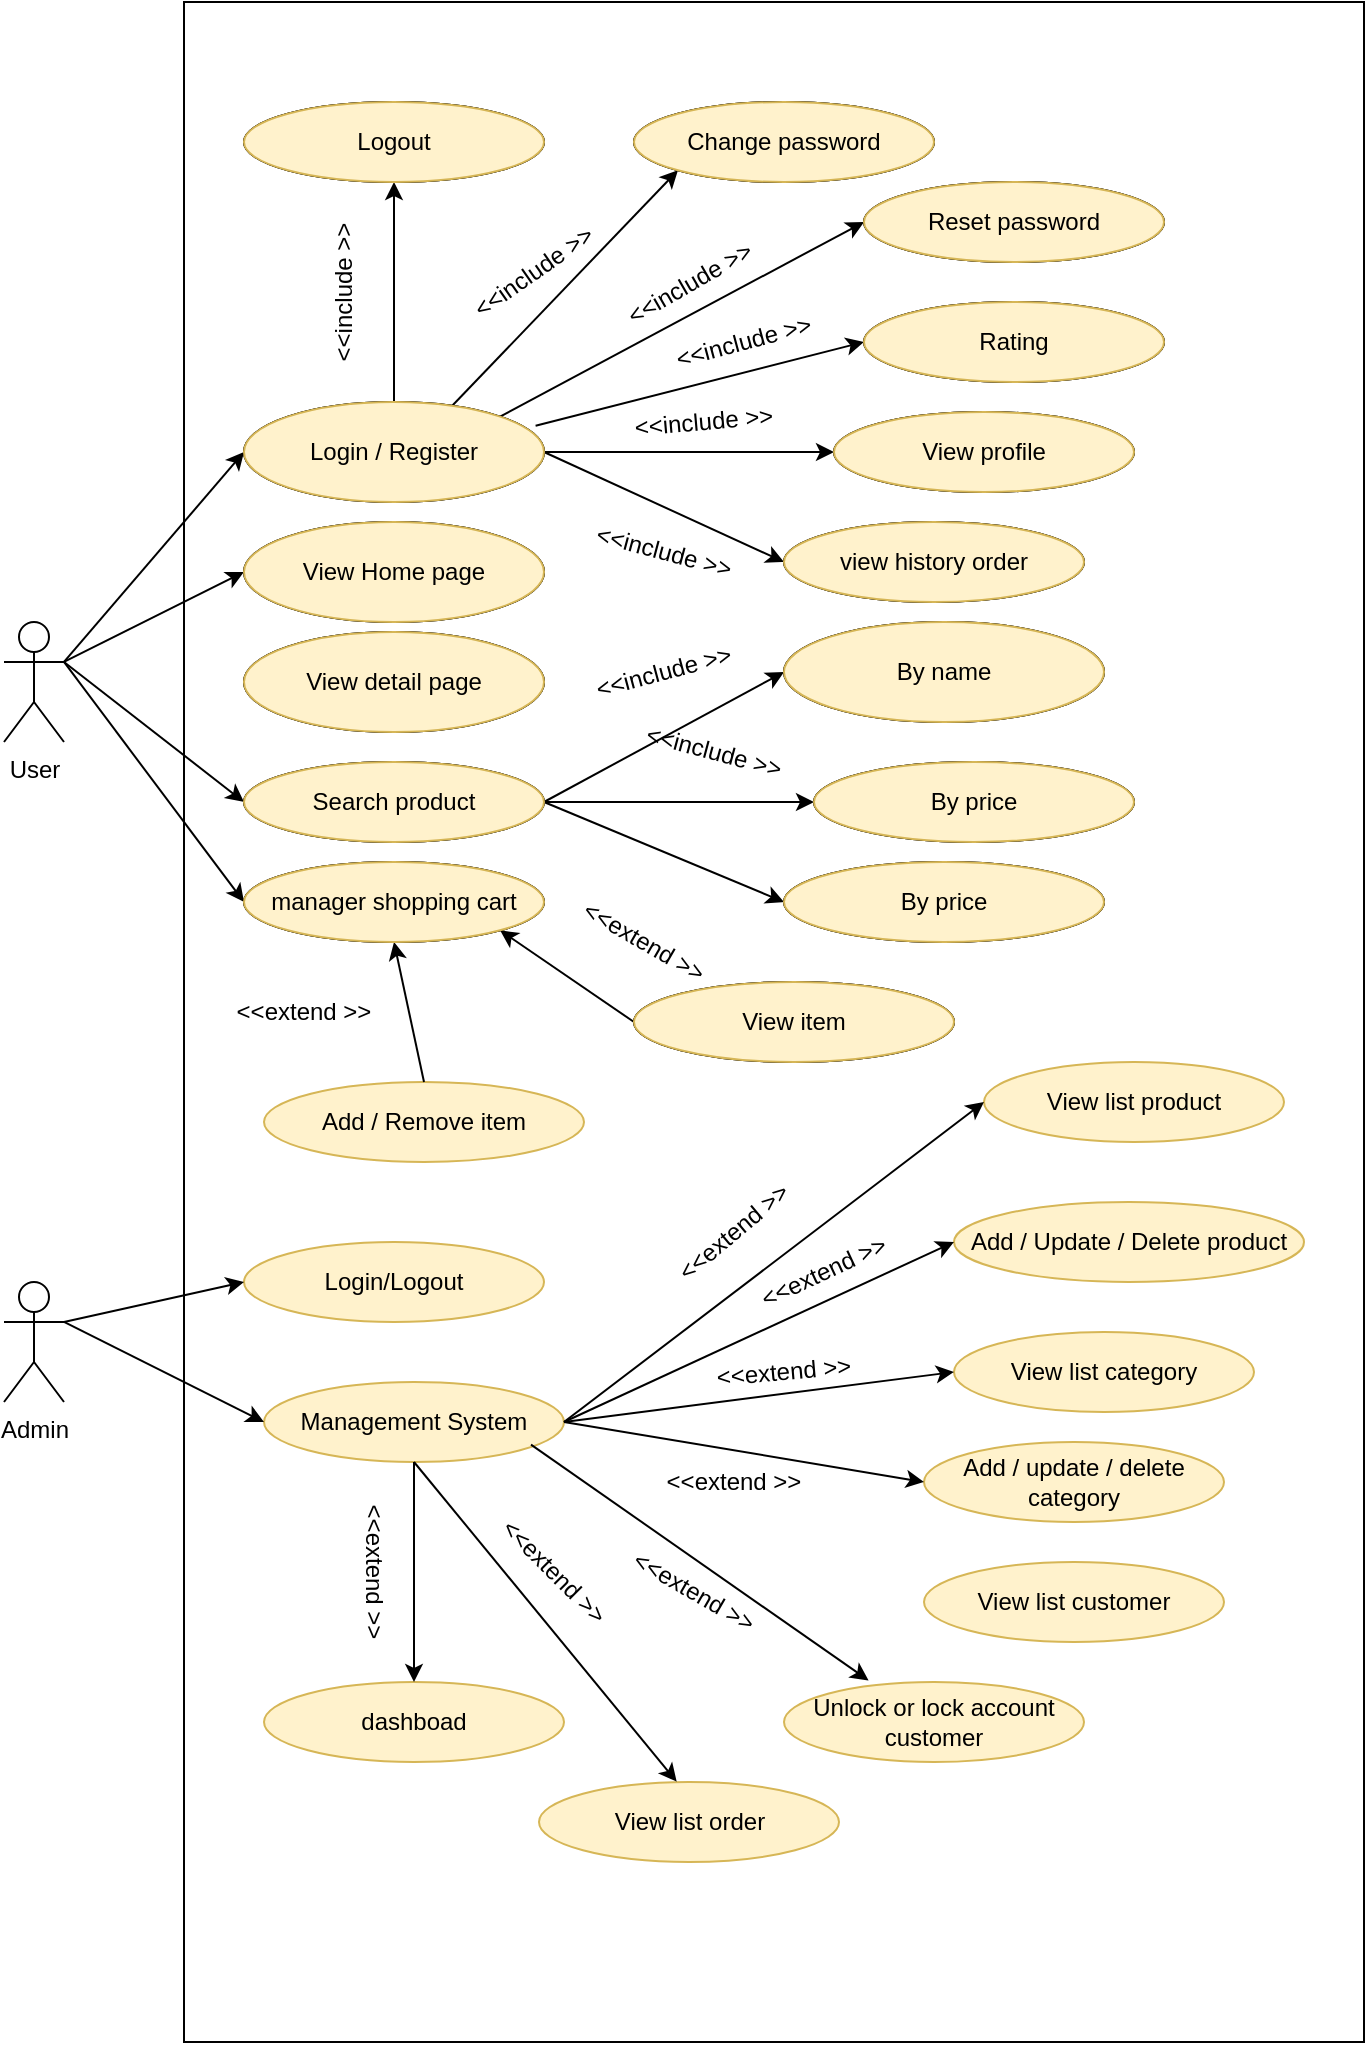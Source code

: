 <mxfile version="20.8.0" type="device" pages="7"><diagram id="LGAQWVyntUm3IaRayF6n" name="use-case"><mxGraphModel dx="794" dy="1530" grid="1" gridSize="10" guides="1" tooltips="1" connect="1" arrows="1" fold="1" page="1" pageScale="1" pageWidth="850" pageHeight="1100" math="0" shadow="0"><root><mxCell id="0"/><mxCell id="1" parent="0"/><mxCell id="5aNMmTeDavTFxAjL3kj7-64" value="" style="rounded=0;whiteSpace=wrap;html=1;" parent="1" vertex="1"><mxGeometry x="190" y="-160" width="590" height="1020" as="geometry"/></mxCell><mxCell id="5aNMmTeDavTFxAjL3kj7-2" value="User" style="shape=umlActor;verticalLabelPosition=bottom;verticalAlign=top;html=1;outlineConnect=0;" parent="1" vertex="1"><mxGeometry x="100" y="150" width="30" height="60" as="geometry"/></mxCell><mxCell id="5aNMmTeDavTFxAjL3kj7-3" value="Admin" style="shape=umlActor;verticalLabelPosition=bottom;verticalAlign=top;html=1;outlineConnect=0;" parent="1" vertex="1"><mxGeometry x="100" y="480" width="30" height="60" as="geometry"/></mxCell><mxCell id="5aNMmTeDavTFxAjL3kj7-4" value="Login / Register" style="ellipse;whiteSpace=wrap;html=1;" parent="1" vertex="1"><mxGeometry x="220" y="40" width="150" height="50" as="geometry"/></mxCell><mxCell id="5aNMmTeDavTFxAjL3kj7-5" value="View Home page" style="ellipse;whiteSpace=wrap;html=1;" parent="1" vertex="1"><mxGeometry x="220" y="100" width="150" height="50" as="geometry"/></mxCell><mxCell id="5aNMmTeDavTFxAjL3kj7-6" value="Search product" style="ellipse;whiteSpace=wrap;html=1;" parent="1" vertex="1"><mxGeometry x="220" y="220" width="150" height="40" as="geometry"/></mxCell><mxCell id="5aNMmTeDavTFxAjL3kj7-7" value="By price" style="ellipse;whiteSpace=wrap;html=1;" parent="1" vertex="1"><mxGeometry x="505" y="220" width="160" height="40" as="geometry"/></mxCell><mxCell id="5aNMmTeDavTFxAjL3kj7-8" value="Login/Logout" style="ellipse;whiteSpace=wrap;html=1;fillColor=#fff2cc;strokeColor=#d6b656;" parent="1" vertex="1"><mxGeometry x="220" y="460" width="150" height="40" as="geometry"/></mxCell><mxCell id="5aNMmTeDavTFxAjL3kj7-9" value="Management System" style="ellipse;whiteSpace=wrap;html=1;fillColor=#fff2cc;strokeColor=#d6b656;" parent="1" vertex="1"><mxGeometry x="230" y="530" width="150" height="40" as="geometry"/></mxCell><mxCell id="5aNMmTeDavTFxAjL3kj7-10" value="View list product" style="ellipse;whiteSpace=wrap;html=1;fillColor=#fff2cc;strokeColor=#d6b656;" parent="1" vertex="1"><mxGeometry x="590" y="370" width="150" height="40" as="geometry"/></mxCell><mxCell id="5aNMmTeDavTFxAjL3kj7-11" value="Add / Update / Delete product" style="ellipse;whiteSpace=wrap;html=1;fillColor=#fff2cc;strokeColor=#d6b656;" parent="1" vertex="1"><mxGeometry x="575" y="440" width="175" height="40" as="geometry"/></mxCell><mxCell id="5aNMmTeDavTFxAjL3kj7-12" value="View list category" style="ellipse;whiteSpace=wrap;html=1;fillColor=#fff2cc;strokeColor=#d6b656;" parent="1" vertex="1"><mxGeometry x="575" y="505" width="150" height="40" as="geometry"/></mxCell><mxCell id="5aNMmTeDavTFxAjL3kj7-13" value="Add / update / delete category" style="ellipse;whiteSpace=wrap;html=1;fillColor=#fff2cc;strokeColor=#d6b656;" parent="1" vertex="1"><mxGeometry x="560" y="560" width="150" height="40" as="geometry"/></mxCell><mxCell id="5aNMmTeDavTFxAjL3kj7-14" value="By name" style="ellipse;whiteSpace=wrap;html=1;" parent="1" vertex="1"><mxGeometry x="490" y="150" width="160" height="50" as="geometry"/></mxCell><mxCell id="5aNMmTeDavTFxAjL3kj7-15" value="View profile" style="ellipse;whiteSpace=wrap;html=1;" parent="1" vertex="1"><mxGeometry x="515" y="45" width="150" height="40" as="geometry"/></mxCell><mxCell id="5aNMmTeDavTFxAjL3kj7-16" value="" style="endArrow=classic;html=1;rounded=0;exitX=1;exitY=0.333;exitDx=0;exitDy=0;exitPerimeter=0;entryX=0;entryY=0.5;entryDx=0;entryDy=0;" parent="1" source="5aNMmTeDavTFxAjL3kj7-2" target="5aNMmTeDavTFxAjL3kj7-4" edge="1"><mxGeometry width="50" height="50" relative="1" as="geometry"><mxPoint x="370" y="310" as="sourcePoint"/><mxPoint x="420" y="260" as="targetPoint"/></mxGeometry></mxCell><mxCell id="5aNMmTeDavTFxAjL3kj7-17" value="" style="endArrow=classic;html=1;rounded=0;entryX=0;entryY=0.5;entryDx=0;entryDy=0;exitX=1;exitY=0.333;exitDx=0;exitDy=0;exitPerimeter=0;" parent="1" source="5aNMmTeDavTFxAjL3kj7-2" target="5aNMmTeDavTFxAjL3kj7-5" edge="1"><mxGeometry width="50" height="50" relative="1" as="geometry"><mxPoint x="130" y="170" as="sourcePoint"/><mxPoint x="240" y="95" as="targetPoint"/></mxGeometry></mxCell><mxCell id="5aNMmTeDavTFxAjL3kj7-18" value="" style="endArrow=classic;html=1;rounded=0;entryX=0;entryY=0.5;entryDx=0;entryDy=0;exitX=1;exitY=0.333;exitDx=0;exitDy=0;exitPerimeter=0;" parent="1" source="5aNMmTeDavTFxAjL3kj7-2" target="5aNMmTeDavTFxAjL3kj7-6" edge="1"><mxGeometry width="50" height="50" relative="1" as="geometry"><mxPoint x="140" y="180" as="sourcePoint"/><mxPoint x="240" y="155" as="targetPoint"/></mxGeometry></mxCell><mxCell id="5aNMmTeDavTFxAjL3kj7-19" value="" style="endArrow=classic;html=1;rounded=0;entryX=0;entryY=0.5;entryDx=0;entryDy=0;exitX=1;exitY=0.5;exitDx=0;exitDy=0;" parent="1" source="5aNMmTeDavTFxAjL3kj7-4" target="5aNMmTeDavTFxAjL3kj7-15" edge="1"><mxGeometry width="50" height="50" relative="1" as="geometry"><mxPoint x="140" y="180" as="sourcePoint"/><mxPoint x="240" y="210" as="targetPoint"/></mxGeometry></mxCell><mxCell id="5aNMmTeDavTFxAjL3kj7-20" value="view history order" style="ellipse;whiteSpace=wrap;html=1;" parent="1" vertex="1"><mxGeometry x="490" y="100" width="150" height="40" as="geometry"/></mxCell><mxCell id="5aNMmTeDavTFxAjL3kj7-21" value="" style="endArrow=classic;html=1;rounded=0;entryX=0;entryY=0.5;entryDx=0;entryDy=0;exitX=1;exitY=0.5;exitDx=0;exitDy=0;" parent="1" source="5aNMmTeDavTFxAjL3kj7-4" target="5aNMmTeDavTFxAjL3kj7-20" edge="1"><mxGeometry width="50" height="50" relative="1" as="geometry"><mxPoint x="390" y="95" as="sourcePoint"/><mxPoint x="445" y="80" as="targetPoint"/></mxGeometry></mxCell><mxCell id="5aNMmTeDavTFxAjL3kj7-22" value="" style="endArrow=classic;html=1;rounded=0;entryX=0;entryY=0.5;entryDx=0;entryDy=0;exitX=1;exitY=0.5;exitDx=0;exitDy=0;" parent="1" source="5aNMmTeDavTFxAjL3kj7-6" target="5aNMmTeDavTFxAjL3kj7-14" edge="1"><mxGeometry width="50" height="50" relative="1" as="geometry"><mxPoint x="390" y="95" as="sourcePoint"/><mxPoint x="440" y="130" as="targetPoint"/></mxGeometry></mxCell><mxCell id="5aNMmTeDavTFxAjL3kj7-23" value="" style="endArrow=classic;html=1;rounded=0;entryX=0;entryY=0.5;entryDx=0;entryDy=0;exitX=1;exitY=0.5;exitDx=0;exitDy=0;" parent="1" source="5aNMmTeDavTFxAjL3kj7-6" target="5aNMmTeDavTFxAjL3kj7-41" edge="1"><mxGeometry width="50" height="50" relative="1" as="geometry"><mxPoint x="390" y="210" as="sourcePoint"/><mxPoint x="440" y="185" as="targetPoint"/></mxGeometry></mxCell><mxCell id="5aNMmTeDavTFxAjL3kj7-24" value="" style="endArrow=classic;html=1;rounded=0;entryX=0;entryY=0.5;entryDx=0;entryDy=0;exitX=1;exitY=0.333;exitDx=0;exitDy=0;exitPerimeter=0;" parent="1" source="5aNMmTeDavTFxAjL3kj7-3" target="5aNMmTeDavTFxAjL3kj7-8" edge="1"><mxGeometry width="50" height="50" relative="1" as="geometry"><mxPoint x="390" y="300" as="sourcePoint"/><mxPoint x="440" y="330" as="targetPoint"/></mxGeometry></mxCell><mxCell id="5aNMmTeDavTFxAjL3kj7-25" value="" style="endArrow=classic;html=1;rounded=0;entryX=0;entryY=0.5;entryDx=0;entryDy=0;exitX=1;exitY=0.333;exitDx=0;exitDy=0;exitPerimeter=0;" parent="1" source="5aNMmTeDavTFxAjL3kj7-3" target="5aNMmTeDavTFxAjL3kj7-9" edge="1"><mxGeometry width="50" height="50" relative="1" as="geometry"><mxPoint x="140" y="510" as="sourcePoint"/><mxPoint x="240" y="510" as="targetPoint"/></mxGeometry></mxCell><mxCell id="5aNMmTeDavTFxAjL3kj7-26" value="" style="endArrow=classic;html=1;rounded=0;entryX=0;entryY=0.5;entryDx=0;entryDy=0;exitX=1;exitY=0.5;exitDx=0;exitDy=0;" parent="1" source="5aNMmTeDavTFxAjL3kj7-9" target="5aNMmTeDavTFxAjL3kj7-10" edge="1"><mxGeometry width="50" height="50" relative="1" as="geometry"><mxPoint x="140" y="510" as="sourcePoint"/><mxPoint x="495" y="400" as="targetPoint"/></mxGeometry></mxCell><mxCell id="5aNMmTeDavTFxAjL3kj7-27" value="" style="endArrow=classic;html=1;rounded=0;entryX=0;entryY=0.5;entryDx=0;entryDy=0;exitX=1;exitY=0.5;exitDx=0;exitDy=0;" parent="1" source="5aNMmTeDavTFxAjL3kj7-9" target="5aNMmTeDavTFxAjL3kj7-11" edge="1"><mxGeometry width="50" height="50" relative="1" as="geometry"><mxPoint x="390" y="560" as="sourcePoint"/><mxPoint x="440" y="420" as="targetPoint"/></mxGeometry></mxCell><mxCell id="5aNMmTeDavTFxAjL3kj7-28" value="" style="endArrow=classic;html=1;rounded=0;entryX=0;entryY=0.5;entryDx=0;entryDy=0;exitX=1;exitY=0.5;exitDx=0;exitDy=0;" parent="1" source="5aNMmTeDavTFxAjL3kj7-9" target="5aNMmTeDavTFxAjL3kj7-12" edge="1"><mxGeometry width="50" height="50" relative="1" as="geometry"><mxPoint x="390" y="560" as="sourcePoint"/><mxPoint x="440" y="470" as="targetPoint"/></mxGeometry></mxCell><mxCell id="5aNMmTeDavTFxAjL3kj7-29" value="" style="endArrow=classic;html=1;rounded=0;entryX=0;entryY=0.5;entryDx=0;entryDy=0;exitX=1;exitY=0.5;exitDx=0;exitDy=0;" parent="1" source="5aNMmTeDavTFxAjL3kj7-9" target="5aNMmTeDavTFxAjL3kj7-13" edge="1"><mxGeometry width="50" height="50" relative="1" as="geometry"><mxPoint x="390" y="560" as="sourcePoint"/><mxPoint x="440" y="520" as="targetPoint"/></mxGeometry></mxCell><mxCell id="5aNMmTeDavTFxAjL3kj7-30" value="&amp;lt;&amp;lt;include &amp;gt;&amp;gt;" style="text;html=1;strokeColor=none;fillColor=none;align=center;verticalAlign=middle;whiteSpace=wrap;rounded=0;rotation=-5;" parent="1" vertex="1"><mxGeometry x="410" y="45" width="80" height="10" as="geometry"/></mxCell><mxCell id="5aNMmTeDavTFxAjL3kj7-31" value="&amp;lt;&amp;lt;include &amp;gt;&amp;gt;" style="text;html=1;strokeColor=none;fillColor=none;align=center;verticalAlign=middle;whiteSpace=wrap;rounded=0;rotation=15;" parent="1" vertex="1"><mxGeometry x="390" y="110" width="80" height="10" as="geometry"/></mxCell><mxCell id="5aNMmTeDavTFxAjL3kj7-32" value="&amp;lt;&amp;lt;include &amp;gt;&amp;gt;" style="text;html=1;strokeColor=none;fillColor=none;align=center;verticalAlign=middle;whiteSpace=wrap;rounded=0;rotation=-15;" parent="1" vertex="1"><mxGeometry x="390" y="170" width="80" height="10" as="geometry"/></mxCell><mxCell id="5aNMmTeDavTFxAjL3kj7-33" value="&amp;lt;&amp;lt;extend &amp;gt;&amp;gt;" style="text;html=1;strokeColor=none;fillColor=none;align=center;verticalAlign=middle;whiteSpace=wrap;rounded=0;rotation=-40;" parent="1" vertex="1"><mxGeometry x="425" y="450" width="80" height="10" as="geometry"/></mxCell><mxCell id="5aNMmTeDavTFxAjL3kj7-34" value="&amp;lt;&amp;lt;extend &amp;gt;&amp;gt;" style="text;html=1;strokeColor=none;fillColor=none;align=center;verticalAlign=middle;whiteSpace=wrap;rounded=0;" parent="1" vertex="1"><mxGeometry x="425" y="575" width="80" height="10" as="geometry"/></mxCell><mxCell id="5aNMmTeDavTFxAjL3kj7-35" value="&amp;lt;&amp;lt;extend &amp;gt;&amp;gt;" style="text;html=1;strokeColor=none;fillColor=none;align=center;verticalAlign=middle;whiteSpace=wrap;rounded=0;rotation=-25;" parent="1" vertex="1"><mxGeometry x="470" y="470" width="80" height="10" as="geometry"/></mxCell><mxCell id="5aNMmTeDavTFxAjL3kj7-36" value="&amp;lt;&amp;lt;extend &amp;gt;&amp;gt;" style="text;html=1;strokeColor=none;fillColor=none;align=center;verticalAlign=middle;whiteSpace=wrap;rounded=0;rotation=-5;" parent="1" vertex="1"><mxGeometry x="450" y="520" width="80" height="10" as="geometry"/></mxCell><mxCell id="5aNMmTeDavTFxAjL3kj7-37" value="&amp;lt;&amp;lt;include &amp;gt;&amp;gt;" style="text;html=1;strokeColor=none;fillColor=none;align=center;verticalAlign=middle;whiteSpace=wrap;rounded=0;rotation=15;" parent="1" vertex="1"><mxGeometry x="415" y="210" width="80" height="10" as="geometry"/></mxCell><mxCell id="5aNMmTeDavTFxAjL3kj7-38" value="Change password" style="ellipse;whiteSpace=wrap;html=1;" parent="1" vertex="1"><mxGeometry x="415" y="-110" width="150" height="40" as="geometry"/></mxCell><mxCell id="5aNMmTeDavTFxAjL3kj7-39" value="Reset password" style="ellipse;whiteSpace=wrap;html=1;" parent="1" vertex="1"><mxGeometry x="530" y="-70" width="150" height="40" as="geometry"/></mxCell><mxCell id="5aNMmTeDavTFxAjL3kj7-40" value="Logout" style="ellipse;whiteSpace=wrap;html=1;" parent="1" vertex="1"><mxGeometry x="220" y="-110" width="150" height="40" as="geometry"/></mxCell><mxCell id="5aNMmTeDavTFxAjL3kj7-41" value="By price" style="ellipse;whiteSpace=wrap;html=1;" parent="1" vertex="1"><mxGeometry x="490" y="270" width="160" height="40" as="geometry"/></mxCell><mxCell id="5aNMmTeDavTFxAjL3kj7-42" value="" style="endArrow=classic;html=1;rounded=0;entryX=0;entryY=0.5;entryDx=0;entryDy=0;exitX=1;exitY=0.5;exitDx=0;exitDy=0;" parent="1" source="5aNMmTeDavTFxAjL3kj7-6" target="5aNMmTeDavTFxAjL3kj7-7" edge="1"><mxGeometry width="50" height="50" relative="1" as="geometry"><mxPoint x="390" y="210" as="sourcePoint"/><mxPoint x="500" y="300" as="targetPoint"/></mxGeometry></mxCell><mxCell id="5aNMmTeDavTFxAjL3kj7-43" value="manager shopping cart" style="ellipse;whiteSpace=wrap;html=1;" parent="1" vertex="1"><mxGeometry x="220" y="270" width="150" height="40" as="geometry"/></mxCell><mxCell id="5aNMmTeDavTFxAjL3kj7-45" value="&amp;lt;&amp;lt;include &amp;gt;&amp;gt;" style="text;html=1;strokeColor=none;fillColor=none;align=center;verticalAlign=middle;whiteSpace=wrap;rounded=0;rotation=-90;" parent="1" vertex="1"><mxGeometry x="230" y="-20" width="80" height="10" as="geometry"/></mxCell><mxCell id="5aNMmTeDavTFxAjL3kj7-46" value="" style="endArrow=classic;html=1;rounded=0;entryX=0.5;entryY=1;entryDx=0;entryDy=0;exitX=0.5;exitY=0;exitDx=0;exitDy=0;" parent="1" source="5aNMmTeDavTFxAjL3kj7-4" target="5aNMmTeDavTFxAjL3kj7-40" edge="1"><mxGeometry width="50" height="50" relative="1" as="geometry"><mxPoint x="390" y="95.0" as="sourcePoint"/><mxPoint x="500" y="80.0" as="targetPoint"/></mxGeometry></mxCell><mxCell id="5aNMmTeDavTFxAjL3kj7-47" value="" style="endArrow=classic;html=1;rounded=0;entryX=0;entryY=1;entryDx=0;entryDy=0;exitX=0.694;exitY=0.038;exitDx=0;exitDy=0;exitPerimeter=0;" parent="1" source="5aNMmTeDavTFxAjL3kj7-4" target="5aNMmTeDavTFxAjL3kj7-38" edge="1"><mxGeometry width="50" height="50" relative="1" as="geometry"><mxPoint x="315" y="70.0" as="sourcePoint"/><mxPoint x="342.282" y="-35.774" as="targetPoint"/></mxGeometry></mxCell><mxCell id="5aNMmTeDavTFxAjL3kj7-48" value="&amp;lt;&amp;lt;include &amp;gt;&amp;gt;" style="text;html=1;strokeColor=none;fillColor=none;align=center;verticalAlign=middle;whiteSpace=wrap;rounded=0;rotation=-35;" parent="1" vertex="1"><mxGeometry x="325" y="-30" width="80" height="10" as="geometry"/></mxCell><mxCell id="5aNMmTeDavTFxAjL3kj7-49" value="" style="endArrow=classic;html=1;rounded=0;entryX=0;entryY=0.5;entryDx=0;entryDy=0;exitX=1;exitY=0;exitDx=0;exitDy=0;" parent="1" source="5aNMmTeDavTFxAjL3kj7-4" target="5aNMmTeDavTFxAjL3kj7-39" edge="1"><mxGeometry width="50" height="50" relative="1" as="geometry"><mxPoint x="368.033" y="77.322" as="sourcePoint"/><mxPoint x="517.282" y="-35.774" as="targetPoint"/></mxGeometry></mxCell><mxCell id="5aNMmTeDavTFxAjL3kj7-50" value="&amp;lt;&amp;lt;include &amp;gt;&amp;gt;" style="text;html=1;strokeColor=none;fillColor=none;align=center;verticalAlign=middle;whiteSpace=wrap;rounded=0;rotation=-30;" parent="1" vertex="1"><mxGeometry x="402.5" y="-29.33" width="80" height="20" as="geometry"/></mxCell><mxCell id="5aNMmTeDavTFxAjL3kj7-52" value="" style="endArrow=classic;html=1;rounded=0;entryX=0;entryY=0.5;entryDx=0;entryDy=0;exitX=1;exitY=0.333;exitDx=0;exitDy=0;exitPerimeter=0;" parent="1" source="5aNMmTeDavTFxAjL3kj7-2" target="5aNMmTeDavTFxAjL3kj7-43" edge="1"><mxGeometry width="50" height="50" relative="1" as="geometry"><mxPoint x="140" y="180.0" as="sourcePoint"/><mxPoint x="240" y="210.0" as="targetPoint"/></mxGeometry></mxCell><mxCell id="5aNMmTeDavTFxAjL3kj7-53" value="Add / Remove item" style="ellipse;whiteSpace=wrap;html=1;fillColor=#fff2cc;strokeColor=#d6b656;" parent="1" vertex="1"><mxGeometry x="230" y="380" width="160" height="40" as="geometry"/></mxCell><mxCell id="5aNMmTeDavTFxAjL3kj7-54" value="View item" style="ellipse;whiteSpace=wrap;html=1;" parent="1" vertex="1"><mxGeometry x="415" y="330" width="160" height="40" as="geometry"/></mxCell><mxCell id="5aNMmTeDavTFxAjL3kj7-55" value="" style="endArrow=classic;html=1;rounded=0;entryX=0.5;entryY=1;entryDx=0;entryDy=0;exitX=0.5;exitY=0;exitDx=0;exitDy=0;" parent="1" source="5aNMmTeDavTFxAjL3kj7-53" target="5aNMmTeDavTFxAjL3kj7-43" edge="1"><mxGeometry width="50" height="50" relative="1" as="geometry"><mxPoint x="390" y="210.0" as="sourcePoint"/><mxPoint x="500" y="300.0" as="targetPoint"/></mxGeometry></mxCell><mxCell id="5aNMmTeDavTFxAjL3kj7-56" value="" style="endArrow=classic;html=1;rounded=0;entryX=1;entryY=1;entryDx=0;entryDy=0;exitX=0;exitY=0.5;exitDx=0;exitDy=0;" parent="1" source="5aNMmTeDavTFxAjL3kj7-54" target="5aNMmTeDavTFxAjL3kj7-43" edge="1"><mxGeometry width="50" height="50" relative="1" as="geometry"><mxPoint x="320" y="390" as="sourcePoint"/><mxPoint x="315" y="340.0" as="targetPoint"/></mxGeometry></mxCell><mxCell id="5aNMmTeDavTFxAjL3kj7-57" value="&amp;lt;&amp;lt;extend &amp;gt;&amp;gt;" style="text;html=1;strokeColor=none;fillColor=none;align=center;verticalAlign=middle;whiteSpace=wrap;rounded=0;rotation=30;" parent="1" vertex="1"><mxGeometry x="380" y="305" width="80" height="10" as="geometry"/></mxCell><mxCell id="5aNMmTeDavTFxAjL3kj7-59" value="&amp;lt;&amp;lt;extend &amp;gt;&amp;gt;" style="text;html=1;strokeColor=none;fillColor=none;align=center;verticalAlign=middle;whiteSpace=wrap;rounded=0;" parent="1" vertex="1"><mxGeometry x="210" y="340" width="80" height="10" as="geometry"/></mxCell><mxCell id="5aNMmTeDavTFxAjL3kj7-60" value="View detail page" style="ellipse;whiteSpace=wrap;html=1;" parent="1" vertex="1"><mxGeometry x="220" y="155" width="150" height="50" as="geometry"/></mxCell><mxCell id="5aNMmTeDavTFxAjL3kj7-61" value="Rating" style="ellipse;whiteSpace=wrap;html=1;" parent="1" vertex="1"><mxGeometry x="530" y="-10" width="150" height="40" as="geometry"/></mxCell><mxCell id="5aNMmTeDavTFxAjL3kj7-62" value="" style="endArrow=classic;html=1;rounded=0;entryX=0;entryY=0.5;entryDx=0;entryDy=0;exitX=0.972;exitY=0.237;exitDx=0;exitDy=0;exitPerimeter=0;" parent="1" source="5aNMmTeDavTFxAjL3kj7-4" target="5aNMmTeDavTFxAjL3kj7-61" edge="1"><mxGeometry width="50" height="50" relative="1" as="geometry"><mxPoint x="368" y="60" as="sourcePoint"/><mxPoint x="540.0" y="-40.0" as="targetPoint"/></mxGeometry></mxCell><mxCell id="5aNMmTeDavTFxAjL3kj7-63" value="&amp;lt;&amp;lt;include &amp;gt;&amp;gt;" style="text;html=1;strokeColor=none;fillColor=none;align=center;verticalAlign=middle;whiteSpace=wrap;rounded=0;rotation=-15;" parent="1" vertex="1"><mxGeometry x="430" width="80" height="20" as="geometry"/></mxCell><mxCell id="5aNMmTeDavTFxAjL3kj7-65" value="View list customer" style="ellipse;whiteSpace=wrap;html=1;fillColor=#fff2cc;strokeColor=#d6b656;" parent="1" vertex="1"><mxGeometry x="560" y="620" width="150" height="40" as="geometry"/></mxCell><mxCell id="5aNMmTeDavTFxAjL3kj7-66" value="Unlock or lock account customer" style="ellipse;whiteSpace=wrap;html=1;fillColor=#fff2cc;strokeColor=#d6b656;" parent="1" vertex="1"><mxGeometry x="490" y="680" width="150" height="40" as="geometry"/></mxCell><mxCell id="5aNMmTeDavTFxAjL3kj7-67" value="" style="endArrow=classic;html=1;rounded=0;entryX=0.282;entryY=-0.019;entryDx=0;entryDy=0;exitX=0.89;exitY=0.783;exitDx=0;exitDy=0;entryPerimeter=0;exitPerimeter=0;" parent="1" source="5aNMmTeDavTFxAjL3kj7-9" target="5aNMmTeDavTFxAjL3kj7-66" edge="1"><mxGeometry width="50" height="50" relative="1" as="geometry"><mxPoint x="390.0" y="560" as="sourcePoint"/><mxPoint x="570.0" y="590" as="targetPoint"/></mxGeometry></mxCell><mxCell id="5aNMmTeDavTFxAjL3kj7-68" value="&amp;lt;&amp;lt;extend &amp;gt;&amp;gt;" style="text;html=1;strokeColor=none;fillColor=none;align=center;verticalAlign=middle;whiteSpace=wrap;rounded=0;rotation=30;" parent="1" vertex="1"><mxGeometry x="405" y="630" width="80" height="10" as="geometry"/></mxCell><mxCell id="5aNMmTeDavTFxAjL3kj7-69" value="View list order" style="ellipse;whiteSpace=wrap;html=1;fillColor=#fff2cc;strokeColor=#d6b656;" parent="1" vertex="1"><mxGeometry x="367.5" y="730" width="150" height="40" as="geometry"/></mxCell><mxCell id="5aNMmTeDavTFxAjL3kj7-70" value="" style="endArrow=classic;html=1;rounded=0;entryX=0.459;entryY=-0.004;entryDx=0;entryDy=0;exitX=0.5;exitY=1;exitDx=0;exitDy=0;entryPerimeter=0;" parent="1" source="5aNMmTeDavTFxAjL3kj7-9" target="5aNMmTeDavTFxAjL3kj7-69" edge="1"><mxGeometry width="50" height="50" relative="1" as="geometry"><mxPoint x="373.5" y="571.32" as="sourcePoint"/><mxPoint x="462.3" y="669.24" as="targetPoint"/></mxGeometry></mxCell><mxCell id="5aNMmTeDavTFxAjL3kj7-71" value="&amp;lt;&amp;lt;extend &amp;gt;&amp;gt;" style="text;html=1;strokeColor=none;fillColor=none;align=center;verticalAlign=middle;whiteSpace=wrap;rounded=0;rotation=45;" parent="1" vertex="1"><mxGeometry x="335" y="620" width="80" height="10" as="geometry"/></mxCell><mxCell id="5aNMmTeDavTFxAjL3kj7-72" value="dashboad" style="ellipse;whiteSpace=wrap;html=1;fillColor=#fff2cc;strokeColor=#d6b656;" parent="1" vertex="1"><mxGeometry x="230" y="680" width="150" height="40" as="geometry"/></mxCell><mxCell id="5aNMmTeDavTFxAjL3kj7-73" value="" style="endArrow=classic;html=1;rounded=0;entryX=0.5;entryY=0;entryDx=0;entryDy=0;exitX=0.5;exitY=1;exitDx=0;exitDy=0;" parent="1" source="5aNMmTeDavTFxAjL3kj7-9" target="5aNMmTeDavTFxAjL3kj7-72" edge="1"><mxGeometry width="50" height="50" relative="1" as="geometry"><mxPoint x="315" y="580" as="sourcePoint"/><mxPoint x="446.35" y="739.84" as="targetPoint"/></mxGeometry></mxCell><mxCell id="5aNMmTeDavTFxAjL3kj7-74" value="&amp;lt;&amp;lt;extend &amp;gt;&amp;gt;" style="text;html=1;strokeColor=none;fillColor=none;align=center;verticalAlign=middle;whiteSpace=wrap;rounded=0;rotation=90;" parent="1" vertex="1"><mxGeometry x="245" y="620" width="80" height="10" as="geometry"/></mxCell><mxCell id="5aNMmTeDavTFxAjL3kj7-75" value="Logout" style="ellipse;whiteSpace=wrap;html=1;" parent="1" vertex="1"><mxGeometry x="220" y="-110" width="150" height="40" as="geometry"/></mxCell><mxCell id="5aNMmTeDavTFxAjL3kj7-76" value="Change password" style="ellipse;whiteSpace=wrap;html=1;" parent="1" vertex="1"><mxGeometry x="415" y="-110" width="150" height="40" as="geometry"/></mxCell><mxCell id="5aNMmTeDavTFxAjL3kj7-77" value="Reset password" style="ellipse;whiteSpace=wrap;html=1;" parent="1" vertex="1"><mxGeometry x="530" y="-70" width="150" height="40" as="geometry"/></mxCell><mxCell id="5aNMmTeDavTFxAjL3kj7-78" value="Rating" style="ellipse;whiteSpace=wrap;html=1;" parent="1" vertex="1"><mxGeometry x="530" y="-10" width="150" height="40" as="geometry"/></mxCell><mxCell id="5aNMmTeDavTFxAjL3kj7-79" value="View profile" style="ellipse;whiteSpace=wrap;html=1;" parent="1" vertex="1"><mxGeometry x="515" y="45" width="150" height="40" as="geometry"/></mxCell><mxCell id="5aNMmTeDavTFxAjL3kj7-80" value="view history order" style="ellipse;whiteSpace=wrap;html=1;" parent="1" vertex="1"><mxGeometry x="490" y="100" width="150" height="40" as="geometry"/></mxCell><mxCell id="5aNMmTeDavTFxAjL3kj7-81" value="By name" style="ellipse;whiteSpace=wrap;html=1;" parent="1" vertex="1"><mxGeometry x="490" y="150" width="160" height="50" as="geometry"/></mxCell><mxCell id="5aNMmTeDavTFxAjL3kj7-82" value="View Home page" style="ellipse;whiteSpace=wrap;html=1;" parent="1" vertex="1"><mxGeometry x="220" y="100" width="150" height="50" as="geometry"/></mxCell><mxCell id="5aNMmTeDavTFxAjL3kj7-83" value="Login / Register" style="ellipse;whiteSpace=wrap;html=1;" parent="1" vertex="1"><mxGeometry x="220" y="40" width="150" height="50" as="geometry"/></mxCell><mxCell id="5aNMmTeDavTFxAjL3kj7-84" value="View detail page" style="ellipse;whiteSpace=wrap;html=1;" parent="1" vertex="1"><mxGeometry x="220" y="155" width="150" height="50" as="geometry"/></mxCell><mxCell id="5aNMmTeDavTFxAjL3kj7-85" value="Search product" style="ellipse;whiteSpace=wrap;html=1;" parent="1" vertex="1"><mxGeometry x="220" y="220" width="150" height="40" as="geometry"/></mxCell><mxCell id="5aNMmTeDavTFxAjL3kj7-86" value="manager shopping cart" style="ellipse;whiteSpace=wrap;html=1;" parent="1" vertex="1"><mxGeometry x="220" y="270" width="150" height="40" as="geometry"/></mxCell><mxCell id="5aNMmTeDavTFxAjL3kj7-87" value="By price" style="ellipse;whiteSpace=wrap;html=1;" parent="1" vertex="1"><mxGeometry x="505" y="220" width="160" height="40" as="geometry"/></mxCell><mxCell id="5aNMmTeDavTFxAjL3kj7-88" value="By price" style="ellipse;whiteSpace=wrap;html=1;" parent="1" vertex="1"><mxGeometry x="490" y="270" width="160" height="40" as="geometry"/></mxCell><mxCell id="5aNMmTeDavTFxAjL3kj7-89" value="View item" style="ellipse;whiteSpace=wrap;html=1;" parent="1" vertex="1"><mxGeometry x="415" y="330" width="160" height="40" as="geometry"/></mxCell><mxCell id="5aNMmTeDavTFxAjL3kj7-90" value="Logout" style="ellipse;whiteSpace=wrap;html=1;fillColor=#fff2cc;strokeColor=#d6b656;" parent="1" vertex="1"><mxGeometry x="220" y="-110" width="150" height="40" as="geometry"/></mxCell><mxCell id="5aNMmTeDavTFxAjL3kj7-91" value="Change password" style="ellipse;whiteSpace=wrap;html=1;fillColor=#fff2cc;strokeColor=#d6b656;" parent="1" vertex="1"><mxGeometry x="415" y="-110" width="150" height="40" as="geometry"/></mxCell><mxCell id="5aNMmTeDavTFxAjL3kj7-92" value="Reset password" style="ellipse;whiteSpace=wrap;html=1;fillColor=#fff2cc;strokeColor=#d6b656;" parent="1" vertex="1"><mxGeometry x="530" y="-70" width="150" height="40" as="geometry"/></mxCell><mxCell id="5aNMmTeDavTFxAjL3kj7-93" value="Rating" style="ellipse;whiteSpace=wrap;html=1;fillColor=#fff2cc;strokeColor=#d6b656;" parent="1" vertex="1"><mxGeometry x="530" y="-10" width="150" height="40" as="geometry"/></mxCell><mxCell id="5aNMmTeDavTFxAjL3kj7-94" value="View profile" style="ellipse;whiteSpace=wrap;html=1;fillColor=#fff2cc;strokeColor=#d6b656;" parent="1" vertex="1"><mxGeometry x="515" y="45" width="150" height="40" as="geometry"/></mxCell><mxCell id="5aNMmTeDavTFxAjL3kj7-95" value="view history order" style="ellipse;whiteSpace=wrap;html=1;fillColor=#fff2cc;strokeColor=#d6b656;" parent="1" vertex="1"><mxGeometry x="490" y="100" width="150" height="40" as="geometry"/></mxCell><mxCell id="5aNMmTeDavTFxAjL3kj7-96" value="By name" style="ellipse;whiteSpace=wrap;html=1;fillColor=#fff2cc;strokeColor=#d6b656;" parent="1" vertex="1"><mxGeometry x="490" y="150" width="160" height="50" as="geometry"/></mxCell><mxCell id="5aNMmTeDavTFxAjL3kj7-97" value="View Home page" style="ellipse;whiteSpace=wrap;html=1;fillColor=#fff2cc;strokeColor=#d6b656;" parent="1" vertex="1"><mxGeometry x="220" y="100" width="150" height="50" as="geometry"/></mxCell><mxCell id="5aNMmTeDavTFxAjL3kj7-98" value="Login / Register" style="ellipse;whiteSpace=wrap;html=1;fillColor=#fff2cc;strokeColor=#d6b656;" parent="1" vertex="1"><mxGeometry x="220" y="40" width="150" height="50" as="geometry"/></mxCell><mxCell id="5aNMmTeDavTFxAjL3kj7-99" value="View detail page" style="ellipse;whiteSpace=wrap;html=1;fillColor=#fff2cc;strokeColor=#d6b656;" parent="1" vertex="1"><mxGeometry x="220" y="155" width="150" height="50" as="geometry"/></mxCell><mxCell id="5aNMmTeDavTFxAjL3kj7-100" value="Search product" style="ellipse;whiteSpace=wrap;html=1;fillColor=#fff2cc;strokeColor=#d6b656;" parent="1" vertex="1"><mxGeometry x="220" y="220" width="150" height="40" as="geometry"/></mxCell><mxCell id="5aNMmTeDavTFxAjL3kj7-101" value="manager shopping cart" style="ellipse;whiteSpace=wrap;html=1;fillColor=#fff2cc;strokeColor=#d6b656;" parent="1" vertex="1"><mxGeometry x="220" y="270" width="150" height="40" as="geometry"/></mxCell><mxCell id="5aNMmTeDavTFxAjL3kj7-102" value="By price" style="ellipse;whiteSpace=wrap;html=1;fillColor=#fff2cc;strokeColor=#d6b656;" parent="1" vertex="1"><mxGeometry x="505" y="220" width="160" height="40" as="geometry"/></mxCell><mxCell id="5aNMmTeDavTFxAjL3kj7-103" value="By price" style="ellipse;whiteSpace=wrap;html=1;fillColor=#fff2cc;strokeColor=#d6b656;" parent="1" vertex="1"><mxGeometry x="490" y="270" width="160" height="40" as="geometry"/></mxCell><mxCell id="5aNMmTeDavTFxAjL3kj7-104" value="View item" style="ellipse;whiteSpace=wrap;html=1;fillColor=#fff2cc;strokeColor=#d6b656;" parent="1" vertex="1"><mxGeometry x="415" y="330" width="160" height="40" as="geometry"/></mxCell></root></mxGraphModel></diagram><diagram id="n2aaxuBqucFi2nh8xAqi" name="class diagram"><mxGraphModel dx="1323" dy="717" grid="1" gridSize="10" guides="1" tooltips="1" connect="1" arrows="1" fold="1" page="1" pageScale="1" pageWidth="850" pageHeight="1100" math="0" shadow="0"><root><mxCell id="0"/><mxCell id="1" parent="0"/><mxCell id="U_IG6NnehjJ5_p6yeP_s-1" value="" style="rounded=0;whiteSpace=wrap;html=1;" vertex="1" parent="1"><mxGeometry x="260" y="620" width="730" height="830" as="geometry"/></mxCell><mxCell id="YXdect6SRFItceOJXyu--1" value="Products" style="swimlane;childLayout=stackLayout;horizontal=1;startSize=30;horizontalStack=0;rounded=1;fontSize=14;fontStyle=0;strokeWidth=2;resizeParent=0;resizeLast=1;shadow=0;dashed=0;align=center;fillColor=#fff2cc;strokeColor=#d6b656;" parent="1" vertex="1"><mxGeometry x="550" y="640" width="160" height="160" as="geometry"/></mxCell><mxCell id="YXdect6SRFItceOJXyu--2" value="+id&#10;+CategoryId&#10;+BrandId&#10;+name&#10;+price&#10;+discount&#10;+description&#10;+thumbnail" style="align=left;strokeColor=none;fillColor=none;spacingLeft=4;fontSize=12;verticalAlign=top;resizable=0;rotatable=0;part=1;" parent="YXdect6SRFItceOJXyu--1" vertex="1"><mxGeometry y="30" width="160" height="130" as="geometry"/></mxCell><mxCell id="YXdect6SRFItceOJXyu--5" value="Categories" style="swimlane;childLayout=stackLayout;horizontal=1;startSize=30;horizontalStack=0;rounded=1;fontSize=14;fontStyle=0;strokeWidth=2;resizeParent=0;resizeLast=1;shadow=0;dashed=0;align=center;fillColor=#fff2cc;strokeColor=#d6b656;" parent="1" vertex="1"><mxGeometry x="280" y="820" width="160" height="120" as="geometry"/></mxCell><mxCell id="YXdect6SRFItceOJXyu--6" value="+id&#10;+name" style="align=left;strokeColor=none;fillColor=none;spacingLeft=4;fontSize=12;verticalAlign=top;resizable=0;rotatable=0;part=1;" parent="YXdect6SRFItceOJXyu--5" vertex="1"><mxGeometry y="30" width="160" height="90" as="geometry"/></mxCell><mxCell id="YXdect6SRFItceOJXyu--9" value="Specifications" style="swimlane;childLayout=stackLayout;horizontal=1;startSize=30;horizontalStack=0;rounded=1;fontSize=14;fontStyle=0;strokeWidth=2;resizeParent=0;resizeLast=1;shadow=0;dashed=0;align=center;fillColor=#fff2cc;strokeColor=#d6b656;" parent="1" vertex="1"><mxGeometry x="280" y="640" width="160" height="150" as="geometry"/></mxCell><mxCell id="YXdect6SRFItceOJXyu--10" value="+id&#10;+ProductId&#10;+label&#10;+value" style="align=left;strokeColor=none;fillColor=none;spacingLeft=4;fontSize=12;verticalAlign=top;resizable=0;rotatable=0;part=1;" parent="YXdect6SRFItceOJXyu--9" vertex="1"><mxGeometry y="30" width="160" height="120" as="geometry"/></mxCell><mxCell id="YXdect6SRFItceOJXyu--13" value="Imagesproduct" style="swimlane;childLayout=stackLayout;horizontal=1;startSize=30;horizontalStack=0;rounded=1;fontSize=14;fontStyle=0;strokeWidth=2;resizeParent=0;resizeLast=1;shadow=0;dashed=0;align=center;fillColor=#fff2cc;strokeColor=#d6b656;" parent="1" vertex="1"><mxGeometry x="800" y="640" width="160" height="120" as="geometry"/></mxCell><mxCell id="YXdect6SRFItceOJXyu--14" value="+id&#10;+ProductId&#10;+name&#10;+url" style="align=left;strokeColor=none;fillColor=none;spacingLeft=4;fontSize=12;verticalAlign=top;resizable=0;rotatable=0;part=1;" parent="YXdect6SRFItceOJXyu--13" vertex="1"><mxGeometry y="30" width="160" height="90" as="geometry"/></mxCell><mxCell id="YXdect6SRFItceOJXyu--18" value="Brands" style="swimlane;childLayout=stackLayout;horizontal=1;startSize=30;horizontalStack=0;rounded=1;fontSize=14;fontStyle=0;strokeWidth=2;resizeParent=0;resizeLast=1;shadow=0;dashed=0;align=center;fillColor=#fff2cc;strokeColor=#d6b656;" parent="1" vertex="1"><mxGeometry x="550" y="820" width="160" height="120" as="geometry"/></mxCell><mxCell id="YXdect6SRFItceOJXyu--19" value="+id&#10;+CategoryId&#10;+name" style="align=left;strokeColor=none;fillColor=none;spacingLeft=4;fontSize=12;verticalAlign=top;resizable=0;rotatable=0;part=1;" parent="YXdect6SRFItceOJXyu--18" vertex="1"><mxGeometry y="30" width="160" height="90" as="geometry"/></mxCell><mxCell id="YXdect6SRFItceOJXyu--20" value="Orders" style="swimlane;childLayout=stackLayout;horizontal=1;startSize=30;horizontalStack=0;rounded=1;fontSize=14;fontStyle=0;strokeWidth=2;resizeParent=0;resizeLast=1;shadow=0;dashed=0;align=center;fillColor=#fff2cc;strokeColor=#d6b656;" parent="1" vertex="1"><mxGeometry x="280" y="1140" width="160" height="120" as="geometry"/></mxCell><mxCell id="YXdect6SRFItceOJXyu--21" value="+id&#10;+CustomerId&#10;+note&#10;+DistrictId&#10;+ address" style="align=left;strokeColor=none;fillColor=none;spacingLeft=4;fontSize=12;verticalAlign=top;resizable=0;rotatable=0;part=1;" parent="YXdect6SRFItceOJXyu--20" vertex="1"><mxGeometry y="30" width="160" height="90" as="geometry"/></mxCell><mxCell id="YXdect6SRFItceOJXyu--22" value="OrderDetail" style="swimlane;childLayout=stackLayout;horizontal=1;startSize=30;horizontalStack=0;rounded=1;fontSize=14;fontStyle=0;strokeWidth=2;resizeParent=0;resizeLast=1;shadow=0;dashed=0;align=center;fillColor=#fff2cc;strokeColor=#d6b656;" parent="1" vertex="1"><mxGeometry x="280" y="980" width="160" height="120" as="geometry"/></mxCell><mxCell id="YXdect6SRFItceOJXyu--23" value="+id&#10;+OrderId&#10;+ProductId&#10;+quantity" style="align=left;strokeColor=none;fillColor=none;spacingLeft=4;fontSize=12;verticalAlign=top;resizable=0;rotatable=0;part=1;" parent="YXdect6SRFItceOJXyu--22" vertex="1"><mxGeometry y="30" width="160" height="90" as="geometry"/></mxCell><mxCell id="YXdect6SRFItceOJXyu--28" value="Evaluates" style="swimlane;childLayout=stackLayout;horizontal=1;startSize=30;horizontalStack=0;rounded=1;fontSize=14;fontStyle=0;strokeWidth=2;resizeParent=0;resizeLast=1;shadow=0;dashed=0;align=center;fillColor=#fff2cc;strokeColor=#d6b656;" parent="1" vertex="1"><mxGeometry x="800" y="820" width="160" height="140" as="geometry"/></mxCell><mxCell id="YXdect6SRFItceOJXyu--29" value="+id&#10;+UserId&#10;+ProductId&#10;+content&#10;+rating (float)" style="align=left;strokeColor=none;fillColor=none;spacingLeft=4;fontSize=12;verticalAlign=top;resizable=0;rotatable=0;part=1;" parent="YXdect6SRFItceOJXyu--28" vertex="1"><mxGeometry y="30" width="160" height="110" as="geometry"/></mxCell><mxCell id="YXdect6SRFItceOJXyu--30" value="Users" style="swimlane;childLayout=stackLayout;horizontal=1;startSize=30;horizontalStack=0;rounded=1;fontSize=14;fontStyle=0;strokeWidth=2;resizeParent=0;resizeLast=1;shadow=0;dashed=0;align=center;fillColor=#fff2cc;strokeColor=#d6b656;" parent="1" vertex="1"><mxGeometry x="560" y="980" width="160" height="130" as="geometry"/></mxCell><mxCell id="YXdect6SRFItceOJXyu--31" value="+id&#10;+userName&#10;+email&#10;+hashPassword&#10;+isActive&#10;+RoleId" style="align=left;strokeColor=none;fillColor=none;spacingLeft=4;fontSize=12;verticalAlign=top;resizable=0;rotatable=0;part=1;" parent="YXdect6SRFItceOJXyu--30" vertex="1"><mxGeometry y="30" width="160" height="100" as="geometry"/></mxCell><mxCell id="YXdect6SRFItceOJXyu--39" value="" style="endArrow=none;html=1;rounded=0;" parent="1" edge="1"><mxGeometry relative="1" as="geometry"><mxPoint x="550" y="715" as="sourcePoint"/><mxPoint x="440" y="715" as="targetPoint"/><Array as="points"><mxPoint x="530" y="715"/><mxPoint x="500" y="715"/></Array></mxGeometry></mxCell><mxCell id="YXdect6SRFItceOJXyu--41" value="" style="endArrow=none;html=1;rounded=0;entryX=1;entryY=0.25;entryDx=0;entryDy=0;exitX=0;exitY=0.25;exitDx=0;exitDy=0;" parent="1" source="YXdect6SRFItceOJXyu--19" target="YXdect6SRFItceOJXyu--6" edge="1"><mxGeometry relative="1" as="geometry"><mxPoint x="560.16" y="726.93" as="sourcePoint"/><mxPoint x="450" y="725" as="targetPoint"/><Array as="points"><mxPoint x="510" y="873"/></Array></mxGeometry></mxCell><mxCell id="YXdect6SRFItceOJXyu--42" value="" style="endArrow=none;html=1;rounded=0;entryX=0.998;entryY=0.144;entryDx=0;entryDy=0;exitX=-0.004;exitY=0.179;exitDx=0;exitDy=0;entryPerimeter=0;exitPerimeter=0;" parent="1" source="YXdect6SRFItceOJXyu--2" target="YXdect6SRFItceOJXyu--6" edge="1"><mxGeometry relative="1" as="geometry"><mxPoint x="560" y="882.5" as="sourcePoint"/><mxPoint x="450" y="882.5" as="targetPoint"/><Array as="points"><mxPoint x="480" y="693"/><mxPoint x="480" y="863"/></Array></mxGeometry></mxCell><mxCell id="YXdect6SRFItceOJXyu--43" value="" style="endArrow=none;html=1;rounded=0;entryX=1;entryY=0.25;entryDx=0;entryDy=0;exitX=1;exitY=0.178;exitDx=0;exitDy=0;exitPerimeter=0;" parent="1" source="YXdect6SRFItceOJXyu--19" target="YXdect6SRFItceOJXyu--2" edge="1"><mxGeometry relative="1" as="geometry"><mxPoint x="559.36" y="703.27" as="sourcePoint"/><mxPoint x="450" y="896" as="targetPoint"/><Array as="points"><mxPoint x="740" y="866"/><mxPoint x="740" y="703"/></Array></mxGeometry></mxCell><mxCell id="YXdect6SRFItceOJXyu--44" value="" style="endArrow=none;html=1;rounded=0;exitX=1;exitY=0.75;exitDx=0;exitDy=0;entryX=1.021;entryY=0.585;entryDx=0;entryDy=0;entryPerimeter=0;" parent="1" source="YXdect6SRFItceOJXyu--23" target="YXdect6SRFItceOJXyu--21" edge="1"><mxGeometry relative="1" as="geometry"><mxPoint x="480" y="1020" as="sourcePoint"/><mxPoint x="640" y="1020" as="targetPoint"/><Array as="points"><mxPoint x="470" y="1078"/><mxPoint x="470" y="1223"/></Array></mxGeometry></mxCell><mxCell id="YXdect6SRFItceOJXyu--45" value="" style="endArrow=none;html=1;rounded=0;entryX=-0.012;entryY=0.148;entryDx=0;entryDy=0;entryPerimeter=0;exitX=1;exitY=0.126;exitDx=0;exitDy=0;exitPerimeter=0;" parent="1" source="YXdect6SRFItceOJXyu--21" target="YXdect6SRFItceOJXyu--31" edge="1"><mxGeometry relative="1" as="geometry"><mxPoint x="480" y="1090" as="sourcePoint"/><mxPoint x="640" y="1090" as="targetPoint"/></mxGeometry></mxCell><mxCell id="YXdect6SRFItceOJXyu--46" value="" style="endArrow=none;html=1;rounded=0;exitX=1;exitY=0.5;exitDx=0;exitDy=0;entryX=0;entryY=0.5;entryDx=0;entryDy=0;" parent="1" source="YXdect6SRFItceOJXyu--23" target="YXdect6SRFItceOJXyu--2" edge="1"><mxGeometry relative="1" as="geometry"><mxPoint x="480" y="1020" as="sourcePoint"/><mxPoint x="640" y="1020" as="targetPoint"/></mxGeometry></mxCell><mxCell id="YXdect6SRFItceOJXyu--47" value="" style="endArrow=none;html=1;rounded=0;entryX=0;entryY=0.345;entryDx=0;entryDy=0;entryPerimeter=0;" parent="1" target="YXdect6SRFItceOJXyu--29" edge="1"><mxGeometry relative="1" as="geometry"><mxPoint x="720" y="1030" as="sourcePoint"/><mxPoint x="810" y="910" as="targetPoint"/></mxGeometry></mxCell><mxCell id="YXdect6SRFItceOJXyu--48" value="" style="endArrow=none;html=1;rounded=0;exitX=0.996;exitY=0.349;exitDx=0;exitDy=0;exitPerimeter=0;entryX=0;entryY=0.109;entryDx=0;entryDy=0;entryPerimeter=0;" parent="1" source="YXdect6SRFItceOJXyu--2" target="YXdect6SRFItceOJXyu--29" edge="1"><mxGeometry relative="1" as="geometry"><mxPoint x="650" y="910" as="sourcePoint"/><mxPoint x="810" y="910" as="targetPoint"/></mxGeometry></mxCell><mxCell id="POeP5mdlJzrXLOTX2N5X-1" value="" style="endArrow=none;html=1;rounded=0;exitX=1.009;exitY=0.103;exitDx=0;exitDy=0;exitPerimeter=0;" parent="1" source="YXdect6SRFItceOJXyu--2" edge="1"><mxGeometry relative="1" as="geometry"><mxPoint x="719.36" y="725.37" as="sourcePoint"/><mxPoint x="800" y="683" as="targetPoint"/></mxGeometry></mxCell><mxCell id="POeP5mdlJzrXLOTX2N5X-2" value="Profiles" style="swimlane;childLayout=stackLayout;horizontal=1;startSize=30;horizontalStack=0;rounded=1;fontSize=14;fontStyle=0;strokeWidth=2;resizeParent=0;resizeLast=1;shadow=0;dashed=0;align=center;fillColor=#fff2cc;strokeColor=#d6b656;" parent="1" vertex="1"><mxGeometry x="800" y="1000" width="160" height="130" as="geometry"/></mxCell><mxCell id="POeP5mdlJzrXLOTX2N5X-3" value="+id&#10;+fullName&#10;+avatar&#10;+phone&#10;+UserId&#10;+ gender" style="align=left;strokeColor=none;fillColor=none;spacingLeft=4;fontSize=12;verticalAlign=top;resizable=0;rotatable=0;part=1;" parent="POeP5mdlJzrXLOTX2N5X-2" vertex="1"><mxGeometry y="30" width="160" height="100" as="geometry"/></mxCell><mxCell id="POeP5mdlJzrXLOTX2N5X-4" value="" style="endArrow=none;html=1;rounded=0;entryX=-0.017;entryY=0.341;entryDx=0;entryDy=0;entryPerimeter=0;exitX=1;exitY=0.25;exitDx=0;exitDy=0;" parent="1" source="YXdect6SRFItceOJXyu--31" target="POeP5mdlJzrXLOTX2N5X-3" edge="1"><mxGeometry relative="1" as="geometry"><mxPoint x="730" y="1040" as="sourcePoint"/><mxPoint x="810" y="917.95" as="targetPoint"/></mxGeometry></mxCell><mxCell id="POeP5mdlJzrXLOTX2N5X-5" value="Cities" style="swimlane;childLayout=stackLayout;horizontal=1;startSize=30;horizontalStack=0;rounded=1;fontSize=14;fontStyle=0;strokeWidth=2;resizeParent=0;resizeLast=1;shadow=0;dashed=0;align=center;fillColor=#fff2cc;strokeColor=#d6b656;" parent="1" vertex="1"><mxGeometry x="800" y="1140" width="160" height="120" as="geometry"/></mxCell><mxCell id="POeP5mdlJzrXLOTX2N5X-6" value="+id&#10;+city&#10;+type&#10;" style="align=left;strokeColor=none;fillColor=none;spacingLeft=4;fontSize=12;verticalAlign=top;resizable=0;rotatable=0;part=1;" parent="POeP5mdlJzrXLOTX2N5X-5" vertex="1"><mxGeometry y="30" width="160" height="90" as="geometry"/></mxCell><mxCell id="POeP5mdlJzrXLOTX2N5X-7" value="Districs" style="swimlane;childLayout=stackLayout;horizontal=1;startSize=30;horizontalStack=0;rounded=1;fontSize=14;fontStyle=0;strokeWidth=2;resizeParent=0;resizeLast=1;shadow=0;dashed=0;align=center;fillColor=#fff2cc;strokeColor=#d6b656;" parent="1" vertex="1"><mxGeometry x="560" y="1140" width="160" height="120" as="geometry"/></mxCell><mxCell id="POeP5mdlJzrXLOTX2N5X-8" value="+id&#10;+district&#10;+CityId&#10;+type&#10;" style="align=left;strokeColor=none;fillColor=none;spacingLeft=4;fontSize=12;verticalAlign=top;resizable=0;rotatable=0;part=1;" parent="POeP5mdlJzrXLOTX2N5X-7" vertex="1"><mxGeometry y="30" width="160" height="90" as="geometry"/></mxCell><mxCell id="POeP5mdlJzrXLOTX2N5X-11" value="" style="endArrow=none;html=1;rounded=0;entryX=0;entryY=0.25;entryDx=0;entryDy=0;exitX=1;exitY=0.25;exitDx=0;exitDy=0;" parent="1" source="YXdect6SRFItceOJXyu--21" target="POeP5mdlJzrXLOTX2N5X-8" edge="1"><mxGeometry relative="1" as="geometry"><mxPoint x="450" y="1191.34" as="sourcePoint"/><mxPoint x="568.08" y="1033.32" as="targetPoint"/></mxGeometry></mxCell><mxCell id="POeP5mdlJzrXLOTX2N5X-13" value="" style="endArrow=none;html=1;rounded=0;entryX=0;entryY=0.25;entryDx=0;entryDy=0;exitX=1;exitY=0.25;exitDx=0;exitDy=0;" parent="1" source="POeP5mdlJzrXLOTX2N5X-8" target="POeP5mdlJzrXLOTX2N5X-6" edge="1"><mxGeometry relative="1" as="geometry"><mxPoint x="450" y="1202.5" as="sourcePoint"/><mxPoint x="570" y="1202.5" as="targetPoint"/></mxGeometry></mxCell><mxCell id="dKukMz74hfHmHlWAHm-B-1" value="Roles" style="swimlane;childLayout=stackLayout;horizontal=1;startSize=30;horizontalStack=0;rounded=1;fontSize=14;fontStyle=0;strokeWidth=2;resizeParent=0;resizeLast=1;shadow=0;dashed=0;align=center;fillColor=#fff2cc;strokeColor=#d6b656;" parent="1" vertex="1"><mxGeometry x="810" y="1290" width="160" height="120" as="geometry"/></mxCell><mxCell id="dKukMz74hfHmHlWAHm-B-2" value="+id&#10;+type&#10;" style="align=left;strokeColor=none;fillColor=none;spacingLeft=4;fontSize=12;verticalAlign=top;resizable=0;rotatable=0;part=1;" parent="dKukMz74hfHmHlWAHm-B-1" vertex="1"><mxGeometry y="30" width="160" height="90" as="geometry"/></mxCell><mxCell id="dKukMz74hfHmHlWAHm-B-3" value="" style="endArrow=none;html=1;rounded=0;" parent="1" edge="1"><mxGeometry relative="1" as="geometry"><mxPoint x="810" y="1340" as="sourcePoint"/><mxPoint x="720" y="1080" as="targetPoint"/><Array as="points"><mxPoint x="760" y="1340"/><mxPoint x="760" y="1080"/></Array></mxGeometry></mxCell><mxCell id="dKukMz74hfHmHlWAHm-B-4" value="Payment" style="swimlane;childLayout=stackLayout;horizontal=1;startSize=30;horizontalStack=0;rounded=1;fontSize=14;fontStyle=0;strokeWidth=2;resizeParent=0;resizeLast=1;shadow=0;dashed=0;align=center;fillColor=#fff2cc;strokeColor=#d6b656;" parent="1" vertex="1"><mxGeometry x="280" y="1290" width="160" height="130" as="geometry"/></mxCell><mxCell id="dKukMz74hfHmHlWAHm-B-5" value="+id&#10;+OrderId&#10;+amount&#10;+PaymentMethodId&#10;+createdAt&#10;+updatedAt&#10;" style="align=left;strokeColor=none;fillColor=none;spacingLeft=4;fontSize=12;verticalAlign=top;resizable=0;rotatable=0;part=1;" parent="dKukMz74hfHmHlWAHm-B-4" vertex="1"><mxGeometry y="30" width="160" height="100" as="geometry"/></mxCell><mxCell id="dKukMz74hfHmHlWAHm-B-6" value="PaymentMethod" style="swimlane;childLayout=stackLayout;horizontal=1;startSize=30;horizontalStack=0;rounded=1;fontSize=14;fontStyle=0;strokeWidth=2;resizeParent=0;resizeLast=1;shadow=0;dashed=0;align=center;fillColor=#fff2cc;strokeColor=#d6b656;" parent="1" vertex="1"><mxGeometry x="560" y="1300" width="160" height="120" as="geometry"/></mxCell><mxCell id="dKukMz74hfHmHlWAHm-B-7" value="+id&#10;+type&#10;" style="align=left;strokeColor=none;fillColor=none;spacingLeft=4;fontSize=12;verticalAlign=top;resizable=0;rotatable=0;part=1;" parent="dKukMz74hfHmHlWAHm-B-6" vertex="1"><mxGeometry y="30" width="160" height="90" as="geometry"/></mxCell><mxCell id="dKukMz74hfHmHlWAHm-B-8" value="" style="endArrow=none;html=1;rounded=0;entryX=0;entryY=0.25;entryDx=0;entryDy=0;exitX=0.998;exitY=0.32;exitDx=0;exitDy=0;exitPerimeter=0;" parent="1" source="dKukMz74hfHmHlWAHm-B-5" target="dKukMz74hfHmHlWAHm-B-7" edge="1"><mxGeometry relative="1" as="geometry"><mxPoint x="450" y="1202.5" as="sourcePoint"/><mxPoint x="570" y="1202.5" as="targetPoint"/></mxGeometry></mxCell><mxCell id="dKukMz74hfHmHlWAHm-B-9" value="" style="endArrow=none;html=1;rounded=0;entryX=1;entryY=0.75;entryDx=0;entryDy=0;exitX=1.008;exitY=0.107;exitDx=0;exitDy=0;exitPerimeter=0;" parent="1" source="dKukMz74hfHmHlWAHm-B-5" target="YXdect6SRFItceOJXyu--21" edge="1"><mxGeometry relative="1" as="geometry"><mxPoint x="450" y="1365" as="sourcePoint"/><mxPoint x="570" y="1362.5" as="targetPoint"/><Array as="points"><mxPoint x="470" y="1331"/><mxPoint x="470" y="1238"/></Array></mxGeometry></mxCell></root></mxGraphModel></diagram><diagram id="Elqf5BpP7Tbp2wIO0I7H" name="class-diagram-presentive"><mxGraphModel dx="1434" dy="910" grid="1" gridSize="10" guides="1" tooltips="1" connect="1" arrows="1" fold="1" page="1" pageScale="1" pageWidth="850" pageHeight="1100" math="0" shadow="0"><root><mxCell id="0"/><mxCell id="1" parent="0"/><mxCell id="ydPH15oahWH0PaHzHEn7-1" value="`" style="rounded=0;whiteSpace=wrap;html=1;" parent="1" vertex="1"><mxGeometry x="260" y="620" width="730" height="660" as="geometry"/></mxCell><mxCell id="ydPH15oahWH0PaHzHEn7-2" value="Products" style="swimlane;childLayout=stackLayout;horizontal=1;startSize=30;horizontalStack=0;rounded=1;fontSize=14;fontStyle=0;strokeWidth=2;resizeParent=0;resizeLast=1;shadow=0;dashed=0;align=center;fillColor=#fff2cc;strokeColor=#d6b656;" parent="1" vertex="1"><mxGeometry x="550" y="640" width="160" height="160" as="geometry"/></mxCell><mxCell id="ydPH15oahWH0PaHzHEn7-3" value="+id&#10;+CategoryId&#10;+BrandId&#10;+name&#10;+price&#10;+discount&#10;+description&#10;+thumbnail" style="align=left;strokeColor=none;fillColor=none;spacingLeft=4;fontSize=12;verticalAlign=top;resizable=0;rotatable=0;part=1;" parent="ydPH15oahWH0PaHzHEn7-2" vertex="1"><mxGeometry y="30" width="160" height="130" as="geometry"/></mxCell><mxCell id="ydPH15oahWH0PaHzHEn7-4" value="Categories" style="swimlane;childLayout=stackLayout;horizontal=1;startSize=30;horizontalStack=0;rounded=1;fontSize=14;fontStyle=0;strokeWidth=2;resizeParent=0;resizeLast=1;shadow=0;dashed=0;align=center;fillColor=#fff2cc;strokeColor=#d6b656;" parent="1" vertex="1"><mxGeometry x="280" y="820" width="160" height="120" as="geometry"/></mxCell><mxCell id="ydPH15oahWH0PaHzHEn7-5" value="+id&#10;+name" style="align=left;strokeColor=none;fillColor=none;spacingLeft=4;fontSize=12;verticalAlign=top;resizable=0;rotatable=0;part=1;" parent="ydPH15oahWH0PaHzHEn7-4" vertex="1"><mxGeometry y="30" width="160" height="90" as="geometry"/></mxCell><mxCell id="ydPH15oahWH0PaHzHEn7-6" value="Specifications" style="swimlane;childLayout=stackLayout;horizontal=1;startSize=30;horizontalStack=0;rounded=1;fontSize=14;fontStyle=0;strokeWidth=2;resizeParent=0;resizeLast=1;shadow=0;dashed=0;align=center;fillColor=#fff2cc;strokeColor=#d6b656;" parent="1" vertex="1"><mxGeometry x="280" y="640" width="160" height="150" as="geometry"/></mxCell><mxCell id="ydPH15oahWH0PaHzHEn7-7" value="+id&#10;+ProductId&#10;+label&#10;+value" style="align=left;strokeColor=none;fillColor=none;spacingLeft=4;fontSize=12;verticalAlign=top;resizable=0;rotatable=0;part=1;" parent="ydPH15oahWH0PaHzHEn7-6" vertex="1"><mxGeometry y="30" width="160" height="120" as="geometry"/></mxCell><mxCell id="ydPH15oahWH0PaHzHEn7-8" value="Imagesproduct" style="swimlane;childLayout=stackLayout;horizontal=1;startSize=30;horizontalStack=0;rounded=1;fontSize=14;fontStyle=0;strokeWidth=2;resizeParent=0;resizeLast=1;shadow=0;dashed=0;align=center;fillColor=#fff2cc;strokeColor=#d6b656;" parent="1" vertex="1"><mxGeometry x="800" y="640" width="160" height="120" as="geometry"/></mxCell><mxCell id="ydPH15oahWH0PaHzHEn7-9" value="+id&#10;+ProductId&#10;+name&#10;+url" style="align=left;strokeColor=none;fillColor=none;spacingLeft=4;fontSize=12;verticalAlign=top;resizable=0;rotatable=0;part=1;" parent="ydPH15oahWH0PaHzHEn7-8" vertex="1"><mxGeometry y="30" width="160" height="90" as="geometry"/></mxCell><mxCell id="ydPH15oahWH0PaHzHEn7-10" value="Brands" style="swimlane;childLayout=stackLayout;horizontal=1;startSize=30;horizontalStack=0;rounded=1;fontSize=14;fontStyle=0;strokeWidth=2;resizeParent=0;resizeLast=1;shadow=0;dashed=0;align=center;fillColor=#fff2cc;strokeColor=#d6b656;" parent="1" vertex="1"><mxGeometry x="550" y="820" width="160" height="120" as="geometry"/></mxCell><mxCell id="ydPH15oahWH0PaHzHEn7-11" value="+id&#10;+CategoryId&#10;+name" style="align=left;strokeColor=none;fillColor=none;spacingLeft=4;fontSize=12;verticalAlign=top;resizable=0;rotatable=0;part=1;" parent="ydPH15oahWH0PaHzHEn7-10" vertex="1"><mxGeometry y="30" width="160" height="90" as="geometry"/></mxCell><mxCell id="ydPH15oahWH0PaHzHEn7-12" value="Orders" style="swimlane;childLayout=stackLayout;horizontal=1;startSize=30;horizontalStack=0;rounded=1;fontSize=14;fontStyle=0;strokeWidth=2;resizeParent=0;resizeLast=1;shadow=0;dashed=0;align=center;fillColor=#fff2cc;strokeColor=#d6b656;" parent="1" vertex="1"><mxGeometry x="280" y="1140" width="160" height="120" as="geometry"/></mxCell><mxCell id="ydPH15oahWH0PaHzHEn7-13" value="+id&#10;+CustomerId&#10;+note&#10;+DistrictId&#10;+ address" style="align=left;strokeColor=none;fillColor=none;spacingLeft=4;fontSize=12;verticalAlign=top;resizable=0;rotatable=0;part=1;" parent="ydPH15oahWH0PaHzHEn7-12" vertex="1"><mxGeometry y="30" width="160" height="90" as="geometry"/></mxCell><mxCell id="ydPH15oahWH0PaHzHEn7-14" value="OrderDetail" style="swimlane;childLayout=stackLayout;horizontal=1;startSize=30;horizontalStack=0;rounded=1;fontSize=14;fontStyle=0;strokeWidth=2;resizeParent=0;resizeLast=1;shadow=0;dashed=0;align=center;fillColor=#fff2cc;strokeColor=#d6b656;" parent="1" vertex="1"><mxGeometry x="280" y="980" width="160" height="120" as="geometry"/></mxCell><mxCell id="ydPH15oahWH0PaHzHEn7-15" value="+id&#10;+OrderId&#10;+ProductId&#10;+quantity" style="align=left;strokeColor=none;fillColor=none;spacingLeft=4;fontSize=12;verticalAlign=top;resizable=0;rotatable=0;part=1;" parent="ydPH15oahWH0PaHzHEn7-14" vertex="1"><mxGeometry y="30" width="160" height="90" as="geometry"/></mxCell><mxCell id="ydPH15oahWH0PaHzHEn7-16" value="Evaluates" style="swimlane;childLayout=stackLayout;horizontal=1;startSize=30;horizontalStack=0;rounded=1;fontSize=14;fontStyle=0;strokeWidth=2;resizeParent=0;resizeLast=1;shadow=0;dashed=0;align=center;fillColor=#fff2cc;strokeColor=#d6b656;" parent="1" vertex="1"><mxGeometry x="800" y="820" width="160" height="140" as="geometry"/></mxCell><mxCell id="ydPH15oahWH0PaHzHEn7-17" value="+id&#10;+UserId&#10;+ProductId&#10;+content&#10;+rating (float)" style="align=left;strokeColor=none;fillColor=none;spacingLeft=4;fontSize=12;verticalAlign=top;resizable=0;rotatable=0;part=1;" parent="ydPH15oahWH0PaHzHEn7-16" vertex="1"><mxGeometry y="30" width="160" height="110" as="geometry"/></mxCell><mxCell id="ydPH15oahWH0PaHzHEn7-18" value="Users" style="swimlane;childLayout=stackLayout;horizontal=1;startSize=30;horizontalStack=0;rounded=1;fontSize=14;fontStyle=0;strokeWidth=2;resizeParent=0;resizeLast=1;shadow=0;dashed=0;align=center;fillColor=#fff2cc;strokeColor=#d6b656;" parent="1" vertex="1"><mxGeometry x="560" y="980" width="160" height="130" as="geometry"/></mxCell><mxCell id="ydPH15oahWH0PaHzHEn7-19" value="+id&#10;+userName&#10;+email&#10;+hashPassword&#10;+isActive&#10;+RoleId" style="align=left;strokeColor=none;fillColor=none;spacingLeft=4;fontSize=12;verticalAlign=top;resizable=0;rotatable=0;part=1;" parent="ydPH15oahWH0PaHzHEn7-18" vertex="1"><mxGeometry y="30" width="160" height="100" as="geometry"/></mxCell><mxCell id="ydPH15oahWH0PaHzHEn7-26" value="" style="endArrow=none;html=1;rounded=0;exitX=1;exitY=0.5;exitDx=0;exitDy=0;entryX=0;entryY=0.5;entryDx=0;entryDy=0;" parent="1" source="ydPH15oahWH0PaHzHEn7-15" target="ydPH15oahWH0PaHzHEn7-3" edge="1"><mxGeometry relative="1" as="geometry"><mxPoint x="480" y="1020" as="sourcePoint"/><mxPoint x="640" y="1020" as="targetPoint"/></mxGeometry></mxCell><mxCell id="ydPH15oahWH0PaHzHEn7-30" value="Profiles" style="swimlane;childLayout=stackLayout;horizontal=1;startSize=30;horizontalStack=0;rounded=1;fontSize=14;fontStyle=0;strokeWidth=2;resizeParent=0;resizeLast=1;shadow=0;dashed=0;align=center;fillColor=#fff2cc;strokeColor=#d6b656;" parent="1" vertex="1"><mxGeometry x="800" y="980" width="160" height="130" as="geometry"/></mxCell><mxCell id="ydPH15oahWH0PaHzHEn7-31" value="+id&#10;+fullName&#10;+avatar&#10;+phone&#10;+UserId&#10;+ gender" style="align=left;strokeColor=none;fillColor=none;spacingLeft=4;fontSize=12;verticalAlign=top;resizable=0;rotatable=0;part=1;" parent="ydPH15oahWH0PaHzHEn7-30" vertex="1"><mxGeometry y="30" width="160" height="100" as="geometry"/></mxCell><mxCell id="ydPH15oahWH0PaHzHEn7-42" value="Payment" style="swimlane;childLayout=stackLayout;horizontal=1;startSize=30;horizontalStack=0;rounded=1;fontSize=14;fontStyle=0;strokeWidth=2;resizeParent=0;resizeLast=1;shadow=0;dashed=0;align=center;fillColor=#fff2cc;strokeColor=#d6b656;" parent="1" vertex="1"><mxGeometry x="560" y="1140" width="160" height="130" as="geometry"/></mxCell><mxCell id="ydPH15oahWH0PaHzHEn7-43" value="+id&#10;+OrderId&#10;+amount&#10;+PaymentMethodId&#10;+createdAt&#10;+updatedAt&#10;" style="align=left;strokeColor=none;fillColor=none;spacingLeft=4;fontSize=12;verticalAlign=top;resizable=0;rotatable=0;part=1;" parent="ydPH15oahWH0PaHzHEn7-42" vertex="1"><mxGeometry y="30" width="160" height="100" as="geometry"/></mxCell><mxCell id="ydPH15oahWH0PaHzHEn7-44" value="PaymentMethod" style="swimlane;childLayout=stackLayout;horizontal=1;startSize=30;horizontalStack=0;rounded=1;fontSize=14;fontStyle=0;strokeWidth=2;resizeParent=0;resizeLast=1;shadow=0;dashed=0;align=center;fillColor=#fff2cc;strokeColor=#d6b656;" parent="1" vertex="1"><mxGeometry x="800" y="1150" width="160" height="120" as="geometry"/></mxCell><mxCell id="ydPH15oahWH0PaHzHEn7-45" value="+id&#10;+type&#10;" style="align=left;strokeColor=none;fillColor=none;spacingLeft=4;fontSize=12;verticalAlign=top;resizable=0;rotatable=0;part=1;" parent="ydPH15oahWH0PaHzHEn7-44" vertex="1"><mxGeometry y="30" width="160" height="90" as="geometry"/></mxCell><mxCell id="m6Ay5VBfoUAr0TujPbWJ-3" value="" style="edgeStyle=entityRelationEdgeStyle;fontSize=12;html=1;endArrow=ERoneToMany;rounded=0;exitX=1;exitY=0.422;exitDx=0;exitDy=0;entryX=-0.019;entryY=0.431;entryDx=0;entryDy=0;exitPerimeter=0;entryPerimeter=0;" edge="1" parent="1" source="ydPH15oahWH0PaHzHEn7-5" target="ydPH15oahWH0PaHzHEn7-3"><mxGeometry width="100" height="100" relative="1" as="geometry"><mxPoint x="450" y="740" as="sourcePoint"/><mxPoint x="560" y="712.5" as="targetPoint"/></mxGeometry></mxCell><mxCell id="m6Ay5VBfoUAr0TujPbWJ-1" value="" style="edgeStyle=entityRelationEdgeStyle;fontSize=12;html=1;endArrow=ERoneToMany;rounded=0;exitX=0;exitY=0.25;exitDx=0;exitDy=0;" edge="1" parent="1" source="ydPH15oahWH0PaHzHEn7-3" target="ydPH15oahWH0PaHzHEn7-7"><mxGeometry width="100" height="100" relative="1" as="geometry"><mxPoint x="680" y="1130" as="sourcePoint"/><mxPoint x="780" y="1030" as="targetPoint"/></mxGeometry></mxCell><mxCell id="m6Ay5VBfoUAr0TujPbWJ-8" value="" style="edgeStyle=entityRelationEdgeStyle;fontSize=12;html=1;endArrow=ERoneToMany;startArrow=ERzeroToMany;rounded=0;entryX=0;entryY=0.5;entryDx=0;entryDy=0;exitX=1.019;exitY=0.122;exitDx=0;exitDy=0;exitPerimeter=0;" edge="1" parent="1" source="ydPH15oahWH0PaHzHEn7-13" target="ydPH15oahWH0PaHzHEn7-11"><mxGeometry width="100" height="100" relative="1" as="geometry"><mxPoint x="680" y="990" as="sourcePoint"/><mxPoint x="780" y="890" as="targetPoint"/></mxGeometry></mxCell><mxCell id="m6Ay5VBfoUAr0TujPbWJ-9" value="" style="edgeStyle=entityRelationEdgeStyle;fontSize=12;html=1;endArrow=ERzeroToMany;startArrow=ERmandOne;rounded=0;exitX=0;exitY=0.5;exitDx=0;exitDy=0;entryX=1.019;entryY=0.422;entryDx=0;entryDy=0;entryPerimeter=0;" edge="1" parent="1" source="ydPH15oahWH0PaHzHEn7-19" target="ydPH15oahWH0PaHzHEn7-13"><mxGeometry width="100" height="100" relative="1" as="geometry"><mxPoint x="680" y="990" as="sourcePoint"/><mxPoint x="780" y="890" as="targetPoint"/></mxGeometry></mxCell><mxCell id="m6Ay5VBfoUAr0TujPbWJ-10" value="" style="edgeStyle=entityRelationEdgeStyle;fontSize=12;html=1;endArrow=ERoneToMany;rounded=0;exitX=1;exitY=0.5;exitDx=0;exitDy=0;entryX=0;entryY=0.25;entryDx=0;entryDy=0;" edge="1" parent="1" source="ydPH15oahWH0PaHzHEn7-3" target="ydPH15oahWH0PaHzHEn7-17"><mxGeometry width="100" height="100" relative="1" as="geometry"><mxPoint x="680" y="990" as="sourcePoint"/><mxPoint x="780" y="890" as="targetPoint"/></mxGeometry></mxCell><mxCell id="m6Ay5VBfoUAr0TujPbWJ-11" value="" style="edgeStyle=entityRelationEdgeStyle;fontSize=12;html=1;endArrow=ERoneToMany;rounded=0;exitX=1.031;exitY=0.18;exitDx=0;exitDy=0;entryX=0.006;entryY=0.418;entryDx=0;entryDy=0;exitPerimeter=0;entryPerimeter=0;" edge="1" parent="1" source="ydPH15oahWH0PaHzHEn7-19" target="ydPH15oahWH0PaHzHEn7-17"><mxGeometry width="100" height="100" relative="1" as="geometry"><mxPoint x="720" y="745" as="sourcePoint"/><mxPoint x="810" y="887.5" as="targetPoint"/></mxGeometry></mxCell><mxCell id="m6Ay5VBfoUAr0TujPbWJ-12" value="" style="edgeStyle=entityRelationEdgeStyle;fontSize=12;html=1;endArrow=ERoneToMany;rounded=0;exitX=0.994;exitY=0.346;exitDx=0;exitDy=0;entryX=0;entryY=0.5;entryDx=0;entryDy=0;exitPerimeter=0;" edge="1" parent="1" source="ydPH15oahWH0PaHzHEn7-3" target="ydPH15oahWH0PaHzHEn7-9"><mxGeometry width="100" height="100" relative="1" as="geometry"><mxPoint x="720" y="745" as="sourcePoint"/><mxPoint x="810" y="887.5" as="targetPoint"/></mxGeometry></mxCell><mxCell id="m6Ay5VBfoUAr0TujPbWJ-13" value="" style="edgeStyle=entityRelationEdgeStyle;fontSize=12;html=1;endArrow=ERmandOne;startArrow=ERmandOne;rounded=0;entryX=0;entryY=0.25;entryDx=0;entryDy=0;" edge="1" parent="1" source="ydPH15oahWH0PaHzHEn7-43" target="ydPH15oahWH0PaHzHEn7-45"><mxGeometry width="100" height="100" relative="1" as="geometry"><mxPoint x="680" y="990" as="sourcePoint"/><mxPoint x="780" y="890" as="targetPoint"/></mxGeometry></mxCell><mxCell id="m6Ay5VBfoUAr0TujPbWJ-14" value="" style="edgeStyle=entityRelationEdgeStyle;fontSize=12;html=1;endArrow=ERmandOne;startArrow=ERmandOne;rounded=0;entryX=0;entryY=0.5;entryDx=0;entryDy=0;" edge="1" parent="1" source="ydPH15oahWH0PaHzHEn7-19" target="ydPH15oahWH0PaHzHEn7-31"><mxGeometry width="100" height="100" relative="1" as="geometry"><mxPoint x="734" y="1214" as="sourcePoint"/><mxPoint x="810" y="1212.5" as="targetPoint"/></mxGeometry></mxCell><mxCell id="m6Ay5VBfoUAr0TujPbWJ-15" value="" style="edgeStyle=entityRelationEdgeStyle;fontSize=12;html=1;endArrow=ERmandOne;startArrow=ERmandOne;rounded=0;entryX=1;entryY=0.25;entryDx=0;entryDy=0;exitX=1;exitY=0.75;exitDx=0;exitDy=0;" edge="1" parent="1" source="ydPH15oahWH0PaHzHEn7-3" target="ydPH15oahWH0PaHzHEn7-11"><mxGeometry width="100" height="100" relative="1" as="geometry"><mxPoint x="730" y="1230" as="sourcePoint"/><mxPoint x="810" y="1212.5" as="targetPoint"/></mxGeometry></mxCell><mxCell id="m6Ay5VBfoUAr0TujPbWJ-16" value="" style="edgeStyle=entityRelationEdgeStyle;fontSize=12;html=1;endArrow=ERoneToMany;rounded=0;exitX=1;exitY=0.25;exitDx=0;exitDy=0;entryX=-0.006;entryY=0.167;entryDx=0;entryDy=0;entryPerimeter=0;" edge="1" parent="1" source="ydPH15oahWH0PaHzHEn7-5" target="ydPH15oahWH0PaHzHEn7-11"><mxGeometry width="100" height="100" relative="1" as="geometry"><mxPoint x="719.04" y="724.98" as="sourcePoint"/><mxPoint x="810" y="725" as="targetPoint"/></mxGeometry></mxCell></root></mxGraphModel></diagram><diagram id="MXG6tp7A2f5G28pXbTCf" name="Sơ đồ khối login"><mxGraphModel dx="722" dy="628" grid="1" gridSize="10" guides="1" tooltips="1" connect="1" arrows="1" fold="1" page="1" pageScale="1" pageWidth="850" pageHeight="1100" math="0" shadow="0"><root><mxCell id="0"/><mxCell id="1" parent="0"/><mxCell id="2q9wH4gU_iA-mXlmKbxj-1" value="" style="rounded=0;whiteSpace=wrap;html=1;fillColor=#e1d5e7;strokeColor=#9673a6;" vertex="1" parent="1"><mxGeometry x="250" y="40" width="390" height="420" as="geometry"/></mxCell><mxCell id="2q9wH4gU_iA-mXlmKbxj-2" value="Login" style="rounded=0;whiteSpace=wrap;html=1;" vertex="1" parent="1"><mxGeometry x="400" y="40" width="100" height="40" as="geometry"/></mxCell><mxCell id="2q9wH4gU_iA-mXlmKbxj-3" value="" style="rounded=0;whiteSpace=wrap;html=1;" vertex="1" parent="1"><mxGeometry x="270" y="95" width="120" height="355" as="geometry"/></mxCell><mxCell id="2q9wH4gU_iA-mXlmKbxj-4" value="" style="rounded=0;whiteSpace=wrap;html=1;" vertex="1" parent="1"><mxGeometry x="500" y="92.5" width="120" height="355" as="geometry"/></mxCell><mxCell id="2q9wH4gU_iA-mXlmKbxj-5" value="Customer" style="text;html=1;strokeColor=none;fillColor=none;align=center;verticalAlign=middle;whiteSpace=wrap;rounded=0;" vertex="1" parent="1"><mxGeometry x="300" y="95" width="60" height="30" as="geometry"/></mxCell><mxCell id="2q9wH4gU_iA-mXlmKbxj-6" value="System" style="text;html=1;strokeColor=none;fillColor=none;align=center;verticalAlign=middle;whiteSpace=wrap;rounded=0;" vertex="1" parent="1"><mxGeometry x="530" y="95" width="60" height="30" as="geometry"/></mxCell><mxCell id="2q9wH4gU_iA-mXlmKbxj-8" value="" style="ellipse;whiteSpace=wrap;html=1;strokeColor=#23445d;fillColor=#000000;" vertex="1" parent="1"><mxGeometry x="320" y="135" width="20" height="20" as="geometry"/></mxCell><mxCell id="2q9wH4gU_iA-mXlmKbxj-9" value="Request login" style="rounded=1;whiteSpace=wrap;html=1;strokeColor=#000000;fillColor=#000000;fontColor=#ffffff;" vertex="1" parent="1"><mxGeometry x="280" y="180" width="100" height="40" as="geometry"/></mxCell><mxCell id="2q9wH4gU_iA-mXlmKbxj-11" value="Display login form" style="rounded=1;whiteSpace=wrap;html=1;strokeColor=#000000;fillColor=#000000;fontColor=#ffffff;" vertex="1" parent="1"><mxGeometry x="520" y="180" width="90" height="40" as="geometry"/></mxCell><mxCell id="2q9wH4gU_iA-mXlmKbxj-12" value="Enter email and password" style="rounded=1;whiteSpace=wrap;html=1;strokeColor=#000000;fillColor=#000000;fontColor=#ffffff;" vertex="1" parent="1"><mxGeometry x="280" y="250" width="100" height="40" as="geometry"/></mxCell><mxCell id="2q9wH4gU_iA-mXlmKbxj-13" value="Check email and password" style="rounded=1;whiteSpace=wrap;html=1;strokeColor=#000000;fillColor=#000000;fontColor=#ffffff;" vertex="1" parent="1"><mxGeometry x="520" y="280" width="90" height="40" as="geometry"/></mxCell><mxCell id="2q9wH4gU_iA-mXlmKbxj-14" value="" style="rhombus;whiteSpace=wrap;html=1;strokeColor=#FFFFFF;fontColor=#ffffff;fillColor=#FF6666;" vertex="1" parent="1"><mxGeometry x="550" y="345" width="30" height="30" as="geometry"/></mxCell><mxCell id="2q9wH4gU_iA-mXlmKbxj-15" value="Fail login message" style="rounded=1;whiteSpace=wrap;html=1;strokeColor=#000000;fillColor=#000000;fontColor=#ffffff;" vertex="1" parent="1"><mxGeometry x="280" y="340" width="100" height="40" as="geometry"/></mxCell><mxCell id="2q9wH4gU_iA-mXlmKbxj-16" value="Login successfully" style="rounded=1;whiteSpace=wrap;html=1;strokeColor=#000000;fillColor=#000000;fontColor=#ffffff;" vertex="1" parent="1"><mxGeometry x="520" y="400" width="90" height="40" as="geometry"/></mxCell><mxCell id="2q9wH4gU_iA-mXlmKbxj-17" value="" style="ellipse;whiteSpace=wrap;html=1;strokeColor=#23445d;fillColor=#000000;" vertex="1" parent="1"><mxGeometry x="320" y="410" width="20" height="20" as="geometry"/></mxCell><mxCell id="2q9wH4gU_iA-mXlmKbxj-18" value="" style="edgeStyle=segmentEdgeStyle;endArrow=classic;html=1;curved=0;rounded=0;endSize=8;startSize=8;fontColor=#FF6666;exitX=0.5;exitY=1;exitDx=0;exitDy=0;entryX=0.5;entryY=0;entryDx=0;entryDy=0;" edge="1" parent="1" source="2q9wH4gU_iA-mXlmKbxj-8" target="2q9wH4gU_iA-mXlmKbxj-9"><mxGeometry width="50" height="50" relative="1" as="geometry"><mxPoint x="430" y="240" as="sourcePoint"/><mxPoint x="480" y="190" as="targetPoint"/></mxGeometry></mxCell><mxCell id="2q9wH4gU_iA-mXlmKbxj-19" value="" style="edgeStyle=segmentEdgeStyle;endArrow=classic;html=1;curved=0;rounded=0;endSize=8;startSize=8;fontColor=#FF6666;exitX=1;exitY=0.5;exitDx=0;exitDy=0;entryX=0;entryY=0.5;entryDx=0;entryDy=0;" edge="1" parent="1" source="2q9wH4gU_iA-mXlmKbxj-9" target="2q9wH4gU_iA-mXlmKbxj-11"><mxGeometry width="50" height="50" relative="1" as="geometry"><mxPoint x="340" y="165" as="sourcePoint"/><mxPoint x="340" y="190" as="targetPoint"/><Array as="points"><mxPoint x="510" y="200"/><mxPoint x="510" y="200"/></Array></mxGeometry></mxCell><mxCell id="2q9wH4gU_iA-mXlmKbxj-20" value="" style="edgeStyle=segmentEdgeStyle;endArrow=classic;html=1;curved=0;rounded=0;endSize=8;startSize=8;fontColor=#FF6666;entryX=0.75;entryY=0;entryDx=0;entryDy=0;" edge="1" parent="1" source="2q9wH4gU_iA-mXlmKbxj-1" target="2q9wH4gU_iA-mXlmKbxj-12"><mxGeometry width="50" height="50" relative="1" as="geometry"><mxPoint x="390.0" y="210" as="sourcePoint"/><mxPoint x="530.0" y="210" as="targetPoint"/><Array as="points"/></mxGeometry></mxCell><mxCell id="2q9wH4gU_iA-mXlmKbxj-21" value="" style="edgeStyle=segmentEdgeStyle;endArrow=classic;html=1;curved=0;rounded=0;endSize=8;startSize=8;fontColor=#FF6666;exitX=0;exitY=1;exitDx=0;exitDy=0;entryX=0.75;entryY=0;entryDx=0;entryDy=0;" edge="1" parent="1" source="2q9wH4gU_iA-mXlmKbxj-11" target="2q9wH4gU_iA-mXlmKbxj-12"><mxGeometry width="50" height="50" relative="1" as="geometry"><mxPoint x="390" y="210" as="sourcePoint"/><mxPoint x="530" y="210" as="targetPoint"/><Array as="points"><mxPoint x="520" y="230"/><mxPoint x="355" y="230"/></Array></mxGeometry></mxCell><mxCell id="2q9wH4gU_iA-mXlmKbxj-24" value="" style="edgeStyle=segmentEdgeStyle;endArrow=classic;html=1;curved=0;rounded=0;endSize=8;startSize=8;fontColor=#FF6666;entryX=0.5;entryY=0;entryDx=0;entryDy=0;exitX=1;exitY=0.25;exitDx=0;exitDy=0;" edge="1" parent="1" source="2q9wH4gU_iA-mXlmKbxj-12" target="2q9wH4gU_iA-mXlmKbxj-13"><mxGeometry width="50" height="50" relative="1" as="geometry"><mxPoint x="530" y="230" as="sourcePoint"/><mxPoint x="365.0" y="260" as="targetPoint"/><Array as="points"><mxPoint x="430" y="260"/><mxPoint x="430" y="260"/></Array></mxGeometry></mxCell><mxCell id="2q9wH4gU_iA-mXlmKbxj-26" value="" style="endArrow=classic;html=1;rounded=0;fontColor=#FF6666;exitX=0.5;exitY=1;exitDx=0;exitDy=0;entryX=0.5;entryY=0;entryDx=0;entryDy=0;" edge="1" parent="1" source="2q9wH4gU_iA-mXlmKbxj-13" target="2q9wH4gU_iA-mXlmKbxj-14"><mxGeometry width="50" height="50" relative="1" as="geometry"><mxPoint x="490" y="270" as="sourcePoint"/><mxPoint x="540" y="220" as="targetPoint"/></mxGeometry></mxCell><mxCell id="2q9wH4gU_iA-mXlmKbxj-27" value="" style="edgeStyle=segmentEdgeStyle;endArrow=classic;html=1;curved=0;rounded=0;endSize=8;startSize=8;fontColor=#FF6666;exitX=0;exitY=0.5;exitDx=0;exitDy=0;entryX=1;entryY=0.5;entryDx=0;entryDy=0;" edge="1" parent="1" source="2q9wH4gU_iA-mXlmKbxj-14" target="2q9wH4gU_iA-mXlmKbxj-15"><mxGeometry width="50" height="50" relative="1" as="geometry"><mxPoint x="390" y="210" as="sourcePoint"/><mxPoint x="530" y="210" as="targetPoint"/><Array as="points"><mxPoint x="540" y="360"/><mxPoint x="540" y="360"/></Array></mxGeometry></mxCell><mxCell id="2q9wH4gU_iA-mXlmKbxj-28" value="" style="endArrow=classic;html=1;rounded=0;fontColor=#FF6666;entryX=0.5;entryY=0;entryDx=0;entryDy=0;exitX=0.5;exitY=1;exitDx=0;exitDy=0;" edge="1" parent="1" source="2q9wH4gU_iA-mXlmKbxj-14" target="2q9wH4gU_iA-mXlmKbxj-16"><mxGeometry width="50" height="50" relative="1" as="geometry"><mxPoint x="570" y="380" as="sourcePoint"/><mxPoint x="575" y="355" as="targetPoint"/></mxGeometry></mxCell><mxCell id="2q9wH4gU_iA-mXlmKbxj-29" value="" style="edgeStyle=segmentEdgeStyle;endArrow=classic;html=1;curved=0;rounded=0;endSize=8;startSize=8;fontColor=#FF6666;entryX=1;entryY=0.5;entryDx=0;entryDy=0;exitX=0;exitY=0.5;exitDx=0;exitDy=0;" edge="1" parent="1" source="2q9wH4gU_iA-mXlmKbxj-16" target="2q9wH4gU_iA-mXlmKbxj-17"><mxGeometry width="50" height="50" relative="1" as="geometry"><mxPoint x="530" y="420" as="sourcePoint"/><mxPoint x="390" y="370" as="targetPoint"/><Array as="points"/></mxGeometry></mxCell><mxCell id="1UBX15xbd31IiD_bzUUU-1" value="fail" style="text;html=1;strokeColor=none;fillColor=none;align=center;verticalAlign=middle;whiteSpace=wrap;rounded=0;fontColor=#000000;" vertex="1" parent="1"><mxGeometry x="420" y="330" width="50" height="20" as="geometry"/></mxCell></root></mxGraphModel></diagram><diagram id="LlkqJQpz9_GehGCRHBb2" name="Sơ đồ khối register"><mxGraphModel dx="722" dy="628" grid="1" gridSize="10" guides="1" tooltips="1" connect="1" arrows="1" fold="1" page="1" pageScale="1" pageWidth="850" pageHeight="1100" math="0" shadow="0"><root><mxCell id="0"/><mxCell id="1" parent="0"/><mxCell id="j7yViGBxlq3UV9C8DHCG-1" value="" style="rounded=0;whiteSpace=wrap;html=1;fillColor=#e1d5e7;strokeColor=#9673a6;" vertex="1" parent="1"><mxGeometry x="250" y="40" width="390" height="500" as="geometry"/></mxCell><mxCell id="j7yViGBxlq3UV9C8DHCG-2" value="Register" style="rounded=0;whiteSpace=wrap;html=1;" vertex="1" parent="1"><mxGeometry x="400" y="40" width="100" height="40" as="geometry"/></mxCell><mxCell id="j7yViGBxlq3UV9C8DHCG-3" value="" style="rounded=0;whiteSpace=wrap;html=1;" vertex="1" parent="1"><mxGeometry x="270" y="95" width="120" height="425" as="geometry"/></mxCell><mxCell id="j7yViGBxlq3UV9C8DHCG-4" value="" style="rounded=0;whiteSpace=wrap;html=1;" vertex="1" parent="1"><mxGeometry x="500" y="92.5" width="120" height="427.5" as="geometry"/></mxCell><mxCell id="j7yViGBxlq3UV9C8DHCG-5" value="Customer" style="text;html=1;strokeColor=none;fillColor=none;align=center;verticalAlign=middle;whiteSpace=wrap;rounded=0;" vertex="1" parent="1"><mxGeometry x="300" y="95" width="60" height="30" as="geometry"/></mxCell><mxCell id="j7yViGBxlq3UV9C8DHCG-6" value="System" style="text;html=1;strokeColor=none;fillColor=none;align=center;verticalAlign=middle;whiteSpace=wrap;rounded=0;" vertex="1" parent="1"><mxGeometry x="530" y="95" width="60" height="30" as="geometry"/></mxCell><mxCell id="j7yViGBxlq3UV9C8DHCG-7" value="" style="ellipse;whiteSpace=wrap;html=1;strokeColor=#23445d;fillColor=#000000;" vertex="1" parent="1"><mxGeometry x="320" y="135" width="20" height="20" as="geometry"/></mxCell><mxCell id="j7yViGBxlq3UV9C8DHCG-8" value="Request register" style="rounded=1;whiteSpace=wrap;html=1;strokeColor=#000000;fillColor=#000000;fontColor=#ffffff;" vertex="1" parent="1"><mxGeometry x="280" y="180" width="100" height="40" as="geometry"/></mxCell><mxCell id="j7yViGBxlq3UV9C8DHCG-9" value="Display register form" style="rounded=1;whiteSpace=wrap;html=1;strokeColor=#000000;fillColor=#000000;fontColor=#ffffff;" vertex="1" parent="1"><mxGeometry x="520" y="180" width="90" height="40" as="geometry"/></mxCell><mxCell id="j7yViGBxlq3UV9C8DHCG-10" value="Enter email, username, password" style="rounded=1;whiteSpace=wrap;html=1;strokeColor=#000000;fillColor=#000000;fontColor=#ffffff;" vertex="1" parent="1"><mxGeometry x="280" y="250" width="100" height="60" as="geometry"/></mxCell><mxCell id="j7yViGBxlq3UV9C8DHCG-11" value="Check email" style="rounded=1;whiteSpace=wrap;html=1;strokeColor=#000000;fillColor=#000000;fontColor=#ffffff;" vertex="1" parent="1"><mxGeometry x="520" y="280" width="90" height="40" as="geometry"/></mxCell><mxCell id="j7yViGBxlq3UV9C8DHCG-12" value="" style="rhombus;whiteSpace=wrap;html=1;strokeColor=#FFFFFF;fontColor=#ffffff;fillColor=#FF6666;" vertex="1" parent="1"><mxGeometry x="550" y="347.5" width="30" height="25" as="geometry"/></mxCell><mxCell id="j7yViGBxlq3UV9C8DHCG-13" value="Fail login message" style="rounded=1;whiteSpace=wrap;html=1;strokeColor=#000000;fillColor=#000000;fontColor=#ffffff;" vertex="1" parent="1"><mxGeometry x="280" y="340" width="100" height="40" as="geometry"/></mxCell><mxCell id="j7yViGBxlq3UV9C8DHCG-14" value="Login successfully" style="rounded=1;whiteSpace=wrap;html=1;strokeColor=#000000;fillColor=#000000;fontColor=#ffffff;" vertex="1" parent="1"><mxGeometry x="520" y="460" width="90" height="40" as="geometry"/></mxCell><mxCell id="j7yViGBxlq3UV9C8DHCG-15" value="" style="ellipse;whiteSpace=wrap;html=1;strokeColor=#23445d;fillColor=#000000;" vertex="1" parent="1"><mxGeometry x="320" y="470" width="20" height="20" as="geometry"/></mxCell><mxCell id="j7yViGBxlq3UV9C8DHCG-16" value="" style="edgeStyle=segmentEdgeStyle;endArrow=classic;html=1;curved=0;rounded=0;endSize=8;startSize=8;fontColor=#FF6666;exitX=0.5;exitY=1;exitDx=0;exitDy=0;entryX=0.5;entryY=0;entryDx=0;entryDy=0;" edge="1" parent="1" source="j7yViGBxlq3UV9C8DHCG-7" target="j7yViGBxlq3UV9C8DHCG-8"><mxGeometry width="50" height="50" relative="1" as="geometry"><mxPoint x="430" y="240" as="sourcePoint"/><mxPoint x="480" y="190" as="targetPoint"/></mxGeometry></mxCell><mxCell id="j7yViGBxlq3UV9C8DHCG-17" value="" style="edgeStyle=segmentEdgeStyle;endArrow=classic;html=1;curved=0;rounded=0;endSize=8;startSize=8;fontColor=#FF6666;exitX=1;exitY=0.5;exitDx=0;exitDy=0;entryX=0;entryY=0.5;entryDx=0;entryDy=0;" edge="1" parent="1" source="j7yViGBxlq3UV9C8DHCG-8" target="j7yViGBxlq3UV9C8DHCG-9"><mxGeometry width="50" height="50" relative="1" as="geometry"><mxPoint x="340" y="165" as="sourcePoint"/><mxPoint x="340" y="190" as="targetPoint"/><Array as="points"><mxPoint x="510" y="200"/><mxPoint x="510" y="200"/></Array></mxGeometry></mxCell><mxCell id="j7yViGBxlq3UV9C8DHCG-19" value="" style="edgeStyle=segmentEdgeStyle;endArrow=classic;html=1;curved=0;rounded=0;endSize=8;startSize=8;fontColor=#FF6666;exitX=0;exitY=1;exitDx=0;exitDy=0;entryX=0.75;entryY=0;entryDx=0;entryDy=0;" edge="1" parent="1" source="j7yViGBxlq3UV9C8DHCG-9" target="j7yViGBxlq3UV9C8DHCG-10"><mxGeometry width="50" height="50" relative="1" as="geometry"><mxPoint x="390" y="210" as="sourcePoint"/><mxPoint x="530" y="210" as="targetPoint"/><Array as="points"><mxPoint x="520" y="230"/><mxPoint x="355" y="230"/></Array></mxGeometry></mxCell><mxCell id="j7yViGBxlq3UV9C8DHCG-20" value="" style="edgeStyle=segmentEdgeStyle;endArrow=classic;html=1;curved=0;rounded=0;endSize=8;startSize=8;fontColor=#FF6666;entryX=0.5;entryY=0;entryDx=0;entryDy=0;exitX=1;exitY=0.25;exitDx=0;exitDy=0;" edge="1" parent="1" source="j7yViGBxlq3UV9C8DHCG-10" target="j7yViGBxlq3UV9C8DHCG-11"><mxGeometry width="50" height="50" relative="1" as="geometry"><mxPoint x="530" y="230" as="sourcePoint"/><mxPoint x="365.0" y="260" as="targetPoint"/><Array as="points"><mxPoint x="430" y="260"/><mxPoint x="430" y="260"/></Array></mxGeometry></mxCell><mxCell id="j7yViGBxlq3UV9C8DHCG-21" value="" style="endArrow=classic;html=1;rounded=0;fontColor=#FF6666;exitX=0.5;exitY=1;exitDx=0;exitDy=0;entryX=0.5;entryY=0;entryDx=0;entryDy=0;" edge="1" parent="1" source="j7yViGBxlq3UV9C8DHCG-11" target="j7yViGBxlq3UV9C8DHCG-12"><mxGeometry width="50" height="50" relative="1" as="geometry"><mxPoint x="490" y="270" as="sourcePoint"/><mxPoint x="540" y="220" as="targetPoint"/></mxGeometry></mxCell><mxCell id="j7yViGBxlq3UV9C8DHCG-22" value="" style="edgeStyle=segmentEdgeStyle;endArrow=classic;html=1;curved=0;rounded=0;endSize=8;startSize=8;fontColor=#FF6666;entryX=1;entryY=0.5;entryDx=0;entryDy=0;" edge="1" parent="1" source="j7yViGBxlq3UV9C8DHCG-12" target="j7yViGBxlq3UV9C8DHCG-13"><mxGeometry width="50" height="50" relative="1" as="geometry"><mxPoint x="550" y="360" as="sourcePoint"/><mxPoint x="530" y="210" as="targetPoint"/><Array as="points"/></mxGeometry></mxCell><mxCell id="j7yViGBxlq3UV9C8DHCG-23" value="" style="endArrow=classic;html=1;rounded=0;fontColor=#FF6666;exitX=0.5;exitY=1;exitDx=0;exitDy=0;entryX=0.5;entryY=0;entryDx=0;entryDy=0;" edge="1" parent="1" source="j7yViGBxlq3UV9C8DHCG-12" target="mBr8cQKzwCAgAGmXRDml-2"><mxGeometry width="50" height="50" relative="1" as="geometry"><mxPoint x="570" y="380" as="sourcePoint"/><mxPoint x="565" y="420" as="targetPoint"/></mxGeometry></mxCell><mxCell id="j7yViGBxlq3UV9C8DHCG-24" value="" style="edgeStyle=segmentEdgeStyle;endArrow=classic;html=1;curved=0;rounded=0;endSize=8;startSize=8;fontColor=#FF6666;entryX=1;entryY=0.5;entryDx=0;entryDy=0;exitX=0;exitY=0.5;exitDx=0;exitDy=0;" edge="1" parent="1" source="j7yViGBxlq3UV9C8DHCG-14" target="j7yViGBxlq3UV9C8DHCG-15"><mxGeometry width="50" height="50" relative="1" as="geometry"><mxPoint x="530" y="420" as="sourcePoint"/><mxPoint x="390" y="370" as="targetPoint"/><Array as="points"/></mxGeometry></mxCell><mxCell id="mBr8cQKzwCAgAGmXRDml-1" value="fail" style="text;html=1;strokeColor=none;fillColor=none;align=center;verticalAlign=middle;whiteSpace=wrap;rounded=0;fontColor=#000000;" vertex="1" parent="1"><mxGeometry x="420" y="330" width="50" height="20" as="geometry"/></mxCell><mxCell id="mBr8cQKzwCAgAGmXRDml-2" value="Create user and save database" style="rounded=1;whiteSpace=wrap;html=1;strokeColor=#000000;fillColor=#000000;fontColor=#ffffff;" vertex="1" parent="1"><mxGeometry x="520" y="390" width="90" height="40" as="geometry"/></mxCell><mxCell id="mBr8cQKzwCAgAGmXRDml-3" value="" style="endArrow=classic;html=1;rounded=0;fontColor=#FF6666;exitX=0.5;exitY=1;exitDx=0;exitDy=0;entryX=0.5;entryY=0;entryDx=0;entryDy=0;" edge="1" parent="1" source="mBr8cQKzwCAgAGmXRDml-2" target="j7yViGBxlq3UV9C8DHCG-14"><mxGeometry width="50" height="50" relative="1" as="geometry"><mxPoint x="575.0" y="382.5" as="sourcePoint"/><mxPoint x="575.0" y="410" as="targetPoint"/></mxGeometry></mxCell></root></mxGraphModel></diagram><diagram id="DAG7eDnQppIpm1LwOV2l" name="Sơ đồ khối forgot password"><mxGraphModel dx="873" dy="758" grid="1" gridSize="10" guides="1" tooltips="1" connect="1" arrows="1" fold="1" page="1" pageScale="1" pageWidth="850" pageHeight="1100" math="0" shadow="0"><root><mxCell id="0"/><mxCell id="1" parent="0"/><mxCell id="e0G7KzlxYllnSLrL5Ogb-1" value="" style="rounded=0;whiteSpace=wrap;html=1;fillColor=#e1d5e7;strokeColor=#9673a6;" vertex="1" parent="1"><mxGeometry x="250" y="40" width="390" height="590" as="geometry"/></mxCell><mxCell id="e0G7KzlxYllnSLrL5Ogb-2" value="Forgot password" style="rounded=0;whiteSpace=wrap;html=1;" vertex="1" parent="1"><mxGeometry x="400" y="40" width="100" height="40" as="geometry"/></mxCell><mxCell id="e0G7KzlxYllnSLrL5Ogb-3" value="" style="rounded=0;whiteSpace=wrap;html=1;" vertex="1" parent="1"><mxGeometry x="270" y="95" width="120" height="525" as="geometry"/></mxCell><mxCell id="e0G7KzlxYllnSLrL5Ogb-4" value="" style="rounded=0;whiteSpace=wrap;html=1;" vertex="1" parent="1"><mxGeometry x="500" y="92.5" width="120" height="527.5" as="geometry"/></mxCell><mxCell id="e0G7KzlxYllnSLrL5Ogb-5" value="Customer" style="text;html=1;strokeColor=none;fillColor=none;align=center;verticalAlign=middle;whiteSpace=wrap;rounded=0;" vertex="1" parent="1"><mxGeometry x="300" y="95" width="60" height="30" as="geometry"/></mxCell><mxCell id="e0G7KzlxYllnSLrL5Ogb-6" value="System" style="text;html=1;strokeColor=none;fillColor=none;align=center;verticalAlign=middle;whiteSpace=wrap;rounded=0;" vertex="1" parent="1"><mxGeometry x="530" y="95" width="60" height="30" as="geometry"/></mxCell><mxCell id="e0G7KzlxYllnSLrL5Ogb-7" value="" style="ellipse;whiteSpace=wrap;html=1;strokeColor=#23445d;fillColor=#000000;" vertex="1" parent="1"><mxGeometry x="320" y="135" width="20" height="20" as="geometry"/></mxCell><mxCell id="e0G7KzlxYllnSLrL5Ogb-8" value="Request register" style="rounded=1;whiteSpace=wrap;html=1;strokeColor=#000000;fillColor=#000000;fontColor=#ffffff;" vertex="1" parent="1"><mxGeometry x="280" y="180" width="100" height="40" as="geometry"/></mxCell><mxCell id="e0G7KzlxYllnSLrL5Ogb-9" value="Display forgot password form" style="rounded=1;whiteSpace=wrap;html=1;strokeColor=#000000;fillColor=#000000;fontColor=#ffffff;" vertex="1" parent="1"><mxGeometry x="520" y="180" width="90" height="40" as="geometry"/></mxCell><mxCell id="e0G7KzlxYllnSLrL5Ogb-10" value="Enter email" style="rounded=1;whiteSpace=wrap;html=1;strokeColor=#000000;fillColor=#000000;fontColor=#ffffff;" vertex="1" parent="1"><mxGeometry x="280" y="250" width="100" height="60" as="geometry"/></mxCell><mxCell id="e0G7KzlxYllnSLrL5Ogb-11" value="Check email" style="rounded=1;whiteSpace=wrap;html=1;strokeColor=#000000;fillColor=#000000;fontColor=#ffffff;" vertex="1" parent="1"><mxGeometry x="520" y="280" width="90" height="40" as="geometry"/></mxCell><mxCell id="e0G7KzlxYllnSLrL5Ogb-12" value="" style="rhombus;whiteSpace=wrap;html=1;strokeColor=#FFFFFF;fontColor=#ffffff;fillColor=#FF6666;" vertex="1" parent="1"><mxGeometry x="550" y="347.5" width="30" height="25" as="geometry"/></mxCell><mxCell id="e0G7KzlxYllnSLrL5Ogb-13" value="Fail message" style="rounded=1;whiteSpace=wrap;html=1;strokeColor=#000000;fillColor=#000000;fontColor=#ffffff;" vertex="1" parent="1"><mxGeometry x="280" y="340" width="100" height="40" as="geometry"/></mxCell><mxCell id="e0G7KzlxYllnSLrL5Ogb-14" value="Login successfully" style="rounded=1;whiteSpace=wrap;html=1;strokeColor=#000000;fillColor=#000000;fontColor=#ffffff;" vertex="1" parent="1"><mxGeometry x="520" y="570" width="90" height="40" as="geometry"/></mxCell><mxCell id="e0G7KzlxYllnSLrL5Ogb-15" value="" style="ellipse;whiteSpace=wrap;html=1;strokeColor=#23445d;fillColor=#000000;" vertex="1" parent="1"><mxGeometry x="320" y="580" width="20" height="20" as="geometry"/></mxCell><mxCell id="e0G7KzlxYllnSLrL5Ogb-16" value="" style="edgeStyle=segmentEdgeStyle;endArrow=classic;html=1;curved=0;rounded=0;endSize=8;startSize=8;fontColor=#FF6666;exitX=0.5;exitY=1;exitDx=0;exitDy=0;entryX=0.5;entryY=0;entryDx=0;entryDy=0;" edge="1" parent="1" source="e0G7KzlxYllnSLrL5Ogb-7" target="e0G7KzlxYllnSLrL5Ogb-8"><mxGeometry width="50" height="50" relative="1" as="geometry"><mxPoint x="430" y="240" as="sourcePoint"/><mxPoint x="480" y="190" as="targetPoint"/></mxGeometry></mxCell><mxCell id="e0G7KzlxYllnSLrL5Ogb-17" value="" style="edgeStyle=segmentEdgeStyle;endArrow=classic;html=1;curved=0;rounded=0;endSize=8;startSize=8;fontColor=#FF6666;exitX=1;exitY=0.5;exitDx=0;exitDy=0;entryX=0;entryY=0.5;entryDx=0;entryDy=0;" edge="1" parent="1" source="e0G7KzlxYllnSLrL5Ogb-8" target="e0G7KzlxYllnSLrL5Ogb-9"><mxGeometry width="50" height="50" relative="1" as="geometry"><mxPoint x="340" y="165" as="sourcePoint"/><mxPoint x="340" y="190" as="targetPoint"/><Array as="points"><mxPoint x="510" y="200"/><mxPoint x="510" y="200"/></Array></mxGeometry></mxCell><mxCell id="e0G7KzlxYllnSLrL5Ogb-19" value="" style="edgeStyle=segmentEdgeStyle;endArrow=classic;html=1;curved=0;rounded=0;endSize=8;startSize=8;fontColor=#FF6666;exitX=0;exitY=1;exitDx=0;exitDy=0;entryX=0.75;entryY=0;entryDx=0;entryDy=0;" edge="1" parent="1" source="e0G7KzlxYllnSLrL5Ogb-9" target="e0G7KzlxYllnSLrL5Ogb-10"><mxGeometry width="50" height="50" relative="1" as="geometry"><mxPoint x="390" y="210" as="sourcePoint"/><mxPoint x="530" y="210" as="targetPoint"/><Array as="points"><mxPoint x="520" y="230"/><mxPoint x="355" y="230"/></Array></mxGeometry></mxCell><mxCell id="e0G7KzlxYllnSLrL5Ogb-20" value="" style="edgeStyle=segmentEdgeStyle;endArrow=classic;html=1;curved=0;rounded=0;endSize=8;startSize=8;fontColor=#FF6666;entryX=0.5;entryY=0;entryDx=0;entryDy=0;exitX=1;exitY=0.25;exitDx=0;exitDy=0;" edge="1" parent="1" source="e0G7KzlxYllnSLrL5Ogb-10" target="e0G7KzlxYllnSLrL5Ogb-11"><mxGeometry width="50" height="50" relative="1" as="geometry"><mxPoint x="530" y="230" as="sourcePoint"/><mxPoint x="365.0" y="260" as="targetPoint"/><Array as="points"><mxPoint x="430" y="260"/><mxPoint x="430" y="260"/></Array></mxGeometry></mxCell><mxCell id="e0G7KzlxYllnSLrL5Ogb-21" value="" style="endArrow=classic;html=1;rounded=0;fontColor=#FF6666;exitX=0.5;exitY=1;exitDx=0;exitDy=0;entryX=0.5;entryY=0;entryDx=0;entryDy=0;" edge="1" parent="1" source="e0G7KzlxYllnSLrL5Ogb-11" target="e0G7KzlxYllnSLrL5Ogb-12"><mxGeometry width="50" height="50" relative="1" as="geometry"><mxPoint x="490" y="270" as="sourcePoint"/><mxPoint x="540" y="220" as="targetPoint"/></mxGeometry></mxCell><mxCell id="e0G7KzlxYllnSLrL5Ogb-22" value="" style="edgeStyle=segmentEdgeStyle;endArrow=classic;html=1;curved=0;rounded=0;endSize=8;startSize=8;fontColor=#FF6666;entryX=1;entryY=0.5;entryDx=0;entryDy=0;" edge="1" parent="1" source="e0G7KzlxYllnSLrL5Ogb-12" target="e0G7KzlxYllnSLrL5Ogb-13"><mxGeometry width="50" height="50" relative="1" as="geometry"><mxPoint x="550" y="360" as="sourcePoint"/><mxPoint x="530" y="210" as="targetPoint"/><Array as="points"/></mxGeometry></mxCell><mxCell id="e0G7KzlxYllnSLrL5Ogb-23" value="" style="endArrow=classic;html=1;rounded=0;fontColor=#FF6666;exitX=0.5;exitY=1;exitDx=0;exitDy=0;entryX=0.5;entryY=0;entryDx=0;entryDy=0;" edge="1" parent="1" source="e0G7KzlxYllnSLrL5Ogb-12" target="e0G7KzlxYllnSLrL5Ogb-26"><mxGeometry width="50" height="50" relative="1" as="geometry"><mxPoint x="570" y="380" as="sourcePoint"/><mxPoint x="565" y="420" as="targetPoint"/></mxGeometry></mxCell><mxCell id="e0G7KzlxYllnSLrL5Ogb-24" value="" style="edgeStyle=segmentEdgeStyle;endArrow=classic;html=1;curved=0;rounded=0;endSize=8;startSize=8;fontColor=#FF6666;entryX=1;entryY=0.5;entryDx=0;entryDy=0;exitX=0;exitY=0.5;exitDx=0;exitDy=0;" edge="1" parent="1" source="e0G7KzlxYllnSLrL5Ogb-14" target="e0G7KzlxYllnSLrL5Ogb-15"><mxGeometry width="50" height="50" relative="1" as="geometry"><mxPoint x="530" y="420" as="sourcePoint"/><mxPoint x="390" y="370" as="targetPoint"/><Array as="points"/></mxGeometry></mxCell><mxCell id="e0G7KzlxYllnSLrL5Ogb-25" value="fail" style="text;html=1;strokeColor=none;fillColor=none;align=center;verticalAlign=middle;whiteSpace=wrap;rounded=0;fontColor=#000000;" vertex="1" parent="1"><mxGeometry x="420" y="330" width="50" height="20" as="geometry"/></mxCell><mxCell id="e0G7KzlxYllnSLrL5Ogb-26" value="Send an emaik containing password info" style="rounded=1;whiteSpace=wrap;html=1;strokeColor=#000000;fillColor=#000000;fontColor=#ffffff;" vertex="1" parent="1"><mxGeometry x="520" y="390" width="90" height="50" as="geometry"/></mxCell><mxCell id="e0G7KzlxYllnSLrL5Ogb-27" value="" style="endArrow=classic;html=1;rounded=0;fontColor=#FF6666;exitX=0.5;exitY=1;exitDx=0;exitDy=0;entryX=0.5;entryY=0;entryDx=0;entryDy=0;" edge="1" parent="1" source="e0G7KzlxYllnSLrL5Ogb-26" target="EIjSGrNfs2GUu4F0YVgL-1"><mxGeometry width="50" height="50" relative="1" as="geometry"><mxPoint x="575.0" y="382.5" as="sourcePoint"/><mxPoint x="565" y="460" as="targetPoint"/></mxGeometry></mxCell><mxCell id="e0G7KzlxYllnSLrL5Ogb-28" value="Enter email and password in email" style="rounded=1;whiteSpace=wrap;html=1;strokeColor=#000000;fillColor=#000000;fontColor=#ffffff;" vertex="1" parent="1"><mxGeometry x="280" y="410" width="100" height="40" as="geometry"/></mxCell><mxCell id="e0G7KzlxYllnSLrL5Ogb-29" value="" style="edgeStyle=segmentEdgeStyle;endArrow=classic;html=1;curved=0;rounded=0;endSize=8;startSize=8;fontColor=#FF6666;exitX=0;exitY=0.5;exitDx=0;exitDy=0;" edge="1" parent="1" source="e0G7KzlxYllnSLrL5Ogb-26"><mxGeometry width="50" height="50" relative="1" as="geometry"><mxPoint x="560" y="370" as="sourcePoint"/><mxPoint x="380" y="420" as="targetPoint"/><Array as="points"><mxPoint x="520" y="420"/></Array></mxGeometry></mxCell><mxCell id="uEP3ipYmEU-f8P_SYSXj-1" value="" style="rhombus;whiteSpace=wrap;html=1;strokeColor=#FFFFFF;fontColor=#ffffff;fillColor=#FF6666;" vertex="1" parent="1"><mxGeometry x="550" y="525" width="30" height="25" as="geometry"/></mxCell><mxCell id="EIjSGrNfs2GUu4F0YVgL-1" value="Check emai and password" style="rounded=1;whiteSpace=wrap;html=1;strokeColor=#000000;fillColor=#000000;fontColor=#ffffff;" vertex="1" parent="1"><mxGeometry x="520" y="470" width="90" height="40" as="geometry"/></mxCell><mxCell id="EIjSGrNfs2GUu4F0YVgL-2" value="" style="endArrow=classic;html=1;rounded=0;fontColor=#FF6666;exitX=0.5;exitY=1;exitDx=0;exitDy=0;entryX=0.5;entryY=0;entryDx=0;entryDy=0;" edge="1" parent="1" source="EIjSGrNfs2GUu4F0YVgL-1" target="uEP3ipYmEU-f8P_SYSXj-1"><mxGeometry width="50" height="50" relative="1" as="geometry"><mxPoint x="575" y="450" as="sourcePoint"/><mxPoint x="575" y="480" as="targetPoint"/></mxGeometry></mxCell><mxCell id="EIjSGrNfs2GUu4F0YVgL-3" value="Fail message" style="rounded=1;whiteSpace=wrap;html=1;strokeColor=#000000;fillColor=#000000;fontColor=#ffffff;" vertex="1" parent="1"><mxGeometry x="280" y="517.5" width="100" height="40" as="geometry"/></mxCell><mxCell id="EIjSGrNfs2GUu4F0YVgL-4" value="" style="edgeStyle=segmentEdgeStyle;endArrow=classic;html=1;curved=0;rounded=0;endSize=8;startSize=8;fontColor=#FF6666;entryX=1;entryY=0.5;entryDx=0;entryDy=0;exitX=0;exitY=0.5;exitDx=0;exitDy=0;" edge="1" parent="1" source="uEP3ipYmEU-f8P_SYSXj-1" target="EIjSGrNfs2GUu4F0YVgL-3"><mxGeometry width="50" height="50" relative="1" as="geometry"><mxPoint x="560" y="370" as="sourcePoint"/><mxPoint x="390" y="370" as="targetPoint"/><Array as="points"/></mxGeometry></mxCell><mxCell id="EIjSGrNfs2GUu4F0YVgL-5" value="fail" style="text;html=1;strokeColor=none;fillColor=none;align=center;verticalAlign=middle;whiteSpace=wrap;rounded=0;fontColor=#000000;" vertex="1" parent="1"><mxGeometry x="420" y="510" width="50" height="20" as="geometry"/></mxCell><mxCell id="EIjSGrNfs2GUu4F0YVgL-6" value="" style="endArrow=classic;html=1;rounded=0;fontColor=#FF6666;exitX=0.5;exitY=1;exitDx=0;exitDy=0;entryX=0.5;entryY=0;entryDx=0;entryDy=0;" edge="1" parent="1" source="uEP3ipYmEU-f8P_SYSXj-1" target="e0G7KzlxYllnSLrL5Ogb-14"><mxGeometry width="50" height="50" relative="1" as="geometry"><mxPoint x="575" y="520" as="sourcePoint"/><mxPoint x="575" y="535" as="targetPoint"/></mxGeometry></mxCell></root></mxGraphModel></diagram><diagram id="mGgm041Xf0L9OkjakDXD" name="Page-7"><mxGraphModel dx="1434" dy="910" grid="1" gridSize="10" guides="1" tooltips="1" connect="1" arrows="1" fold="1" page="1" pageScale="1" pageWidth="850" pageHeight="1100" math="0" shadow="0"><root><mxCell id="0"/><mxCell id="1" parent="0"/><mxCell id="Ou6HBEfSZ7ToWiwE82Ej-1" value="" style="rounded=0;whiteSpace=wrap;html=1;fillColor=#e1d5e7;strokeColor=#9673a6;" vertex="1" parent="1"><mxGeometry x="250" y="40" width="390" height="420" as="geometry"/></mxCell><mxCell id="Ou6HBEfSZ7ToWiwE82Ej-2" value="Login" style="rounded=0;whiteSpace=wrap;html=1;" vertex="1" parent="1"><mxGeometry x="400" y="40" width="100" height="40" as="geometry"/></mxCell><mxCell id="Ou6HBEfSZ7ToWiwE82Ej-3" value="" style="rounded=0;whiteSpace=wrap;html=1;" vertex="1" parent="1"><mxGeometry x="270" y="95" width="120" height="355" as="geometry"/></mxCell><mxCell id="Ou6HBEfSZ7ToWiwE82Ej-4" value="" style="rounded=0;whiteSpace=wrap;html=1;" vertex="1" parent="1"><mxGeometry x="500" y="92.5" width="120" height="355" as="geometry"/></mxCell><mxCell id="Ou6HBEfSZ7ToWiwE82Ej-5" value="Customer" style="text;html=1;strokeColor=none;fillColor=none;align=center;verticalAlign=middle;whiteSpace=wrap;rounded=0;" vertex="1" parent="1"><mxGeometry x="300" y="95" width="60" height="30" as="geometry"/></mxCell><mxCell id="Ou6HBEfSZ7ToWiwE82Ej-6" value="System" style="text;html=1;strokeColor=none;fillColor=none;align=center;verticalAlign=middle;whiteSpace=wrap;rounded=0;" vertex="1" parent="1"><mxGeometry x="530" y="95" width="60" height="30" as="geometry"/></mxCell><mxCell id="Ou6HBEfSZ7ToWiwE82Ej-7" value="" style="ellipse;whiteSpace=wrap;html=1;strokeColor=#23445d;fillColor=#000000;" vertex="1" parent="1"><mxGeometry x="320" y="135" width="20" height="20" as="geometry"/></mxCell><mxCell id="Ou6HBEfSZ7ToWiwE82Ej-8" value="Request login" style="rounded=1;whiteSpace=wrap;html=1;strokeColor=#000000;fillColor=#000000;fontColor=#ffffff;" vertex="1" parent="1"><mxGeometry x="280" y="180" width="100" height="40" as="geometry"/></mxCell><mxCell id="Ou6HBEfSZ7ToWiwE82Ej-9" value="Display login form" style="rounded=1;whiteSpace=wrap;html=1;strokeColor=#000000;fillColor=#000000;fontColor=#ffffff;" vertex="1" parent="1"><mxGeometry x="520" y="180" width="90" height="40" as="geometry"/></mxCell><mxCell id="Ou6HBEfSZ7ToWiwE82Ej-10" value="Enter email and password" style="rounded=1;whiteSpace=wrap;html=1;strokeColor=#000000;fillColor=#000000;fontColor=#ffffff;" vertex="1" parent="1"><mxGeometry x="280" y="250" width="100" height="40" as="geometry"/></mxCell><mxCell id="Ou6HBEfSZ7ToWiwE82Ej-11" value="Check email and password" style="rounded=1;whiteSpace=wrap;html=1;strokeColor=#000000;fillColor=#000000;fontColor=#ffffff;" vertex="1" parent="1"><mxGeometry x="520" y="280" width="90" height="40" as="geometry"/></mxCell><mxCell id="Ou6HBEfSZ7ToWiwE82Ej-12" value="" style="rhombus;whiteSpace=wrap;html=1;strokeColor=#FFFFFF;fontColor=#ffffff;fillColor=#FF6666;" vertex="1" parent="1"><mxGeometry x="550" y="345" width="30" height="30" as="geometry"/></mxCell><mxCell id="Ou6HBEfSZ7ToWiwE82Ej-13" value="Fail login message" style="rounded=1;whiteSpace=wrap;html=1;strokeColor=#000000;fillColor=#000000;fontColor=#ffffff;" vertex="1" parent="1"><mxGeometry x="280" y="340" width="100" height="40" as="geometry"/></mxCell><mxCell id="Ou6HBEfSZ7ToWiwE82Ej-14" value="Login successfully" style="rounded=1;whiteSpace=wrap;html=1;strokeColor=#000000;fillColor=#000000;fontColor=#ffffff;" vertex="1" parent="1"><mxGeometry x="520" y="400" width="90" height="40" as="geometry"/></mxCell><mxCell id="Ou6HBEfSZ7ToWiwE82Ej-15" value="" style="ellipse;whiteSpace=wrap;html=1;strokeColor=#23445d;fillColor=#000000;" vertex="1" parent="1"><mxGeometry x="320" y="410" width="20" height="20" as="geometry"/></mxCell><mxCell id="Ou6HBEfSZ7ToWiwE82Ej-16" value="" style="edgeStyle=segmentEdgeStyle;endArrow=classic;html=1;curved=0;rounded=0;endSize=8;startSize=8;fontColor=#FF6666;exitX=0.5;exitY=1;exitDx=0;exitDy=0;entryX=0.5;entryY=0;entryDx=0;entryDy=0;" edge="1" parent="1" source="Ou6HBEfSZ7ToWiwE82Ej-7" target="Ou6HBEfSZ7ToWiwE82Ej-8"><mxGeometry width="50" height="50" relative="1" as="geometry"><mxPoint x="430" y="240" as="sourcePoint"/><mxPoint x="480" y="190" as="targetPoint"/></mxGeometry></mxCell><mxCell id="Ou6HBEfSZ7ToWiwE82Ej-17" value="" style="edgeStyle=segmentEdgeStyle;endArrow=classic;html=1;curved=0;rounded=0;endSize=8;startSize=8;fontColor=#FF6666;exitX=1;exitY=0.5;exitDx=0;exitDy=0;entryX=0;entryY=0.5;entryDx=0;entryDy=0;" edge="1" parent="1" source="Ou6HBEfSZ7ToWiwE82Ej-8" target="Ou6HBEfSZ7ToWiwE82Ej-9"><mxGeometry width="50" height="50" relative="1" as="geometry"><mxPoint x="340" y="165" as="sourcePoint"/><mxPoint x="340" y="190" as="targetPoint"/><Array as="points"><mxPoint x="510" y="200"/><mxPoint x="510" y="200"/></Array></mxGeometry></mxCell><mxCell id="Ou6HBEfSZ7ToWiwE82Ej-18" value="" style="edgeStyle=segmentEdgeStyle;endArrow=classic;html=1;curved=0;rounded=0;endSize=8;startSize=8;fontColor=#FF6666;entryX=0.75;entryY=0;entryDx=0;entryDy=0;" edge="1" parent="1" source="Ou6HBEfSZ7ToWiwE82Ej-1" target="Ou6HBEfSZ7ToWiwE82Ej-10"><mxGeometry width="50" height="50" relative="1" as="geometry"><mxPoint x="390.0" y="210" as="sourcePoint"/><mxPoint x="530.0" y="210" as="targetPoint"/><Array as="points"/></mxGeometry></mxCell><mxCell id="Ou6HBEfSZ7ToWiwE82Ej-19" value="" style="edgeStyle=segmentEdgeStyle;endArrow=classic;html=1;curved=0;rounded=0;endSize=8;startSize=8;fontColor=#FF6666;exitX=0;exitY=1;exitDx=0;exitDy=0;entryX=0.75;entryY=0;entryDx=0;entryDy=0;" edge="1" parent="1" source="Ou6HBEfSZ7ToWiwE82Ej-9" target="Ou6HBEfSZ7ToWiwE82Ej-10"><mxGeometry width="50" height="50" relative="1" as="geometry"><mxPoint x="390" y="210" as="sourcePoint"/><mxPoint x="530" y="210" as="targetPoint"/><Array as="points"><mxPoint x="520" y="230"/><mxPoint x="355" y="230"/></Array></mxGeometry></mxCell><mxCell id="Ou6HBEfSZ7ToWiwE82Ej-20" value="" style="edgeStyle=segmentEdgeStyle;endArrow=classic;html=1;curved=0;rounded=0;endSize=8;startSize=8;fontColor=#FF6666;entryX=0.5;entryY=0;entryDx=0;entryDy=0;exitX=1;exitY=0.25;exitDx=0;exitDy=0;" edge="1" parent="1" source="Ou6HBEfSZ7ToWiwE82Ej-10" target="Ou6HBEfSZ7ToWiwE82Ej-11"><mxGeometry width="50" height="50" relative="1" as="geometry"><mxPoint x="530" y="230" as="sourcePoint"/><mxPoint x="365.0" y="260" as="targetPoint"/><Array as="points"><mxPoint x="430" y="260"/><mxPoint x="430" y="260"/></Array></mxGeometry></mxCell><mxCell id="Ou6HBEfSZ7ToWiwE82Ej-21" value="" style="endArrow=classic;html=1;rounded=0;fontColor=#FF6666;exitX=0.5;exitY=1;exitDx=0;exitDy=0;entryX=0.5;entryY=0;entryDx=0;entryDy=0;" edge="1" parent="1" source="Ou6HBEfSZ7ToWiwE82Ej-11" target="Ou6HBEfSZ7ToWiwE82Ej-12"><mxGeometry width="50" height="50" relative="1" as="geometry"><mxPoint x="490" y="270" as="sourcePoint"/><mxPoint x="540" y="220" as="targetPoint"/></mxGeometry></mxCell><mxCell id="Ou6HBEfSZ7ToWiwE82Ej-22" value="" style="edgeStyle=segmentEdgeStyle;endArrow=classic;html=1;curved=0;rounded=0;endSize=8;startSize=8;fontColor=#FF6666;exitX=0;exitY=0.5;exitDx=0;exitDy=0;entryX=1;entryY=0.5;entryDx=0;entryDy=0;" edge="1" parent="1" source="Ou6HBEfSZ7ToWiwE82Ej-12" target="Ou6HBEfSZ7ToWiwE82Ej-13"><mxGeometry width="50" height="50" relative="1" as="geometry"><mxPoint x="390" y="210" as="sourcePoint"/><mxPoint x="530" y="210" as="targetPoint"/><Array as="points"><mxPoint x="540" y="360"/><mxPoint x="540" y="360"/></Array></mxGeometry></mxCell><mxCell id="Ou6HBEfSZ7ToWiwE82Ej-23" value="" style="endArrow=classic;html=1;rounded=0;fontColor=#FF6666;entryX=0.5;entryY=0;entryDx=0;entryDy=0;exitX=0.5;exitY=1;exitDx=0;exitDy=0;" edge="1" parent="1" source="Ou6HBEfSZ7ToWiwE82Ej-12" target="Ou6HBEfSZ7ToWiwE82Ej-14"><mxGeometry width="50" height="50" relative="1" as="geometry"><mxPoint x="570" y="380" as="sourcePoint"/><mxPoint x="575" y="355" as="targetPoint"/></mxGeometry></mxCell><mxCell id="Ou6HBEfSZ7ToWiwE82Ej-24" value="" style="edgeStyle=segmentEdgeStyle;endArrow=classic;html=1;curved=0;rounded=0;endSize=8;startSize=8;fontColor=#FF6666;entryX=1;entryY=0.5;entryDx=0;entryDy=0;exitX=0;exitY=0.5;exitDx=0;exitDy=0;" edge="1" parent="1" source="Ou6HBEfSZ7ToWiwE82Ej-14" target="Ou6HBEfSZ7ToWiwE82Ej-15"><mxGeometry width="50" height="50" relative="1" as="geometry"><mxPoint x="530" y="420" as="sourcePoint"/><mxPoint x="390" y="370" as="targetPoint"/><Array as="points"/></mxGeometry></mxCell><mxCell id="Ou6HBEfSZ7ToWiwE82Ej-25" value="fail" style="text;html=1;strokeColor=none;fillColor=none;align=center;verticalAlign=middle;whiteSpace=wrap;rounded=0;fontColor=#000000;" vertex="1" parent="1"><mxGeometry x="420" y="330" width="50" height="20" as="geometry"/></mxCell></root></mxGraphModel></diagram></mxfile>